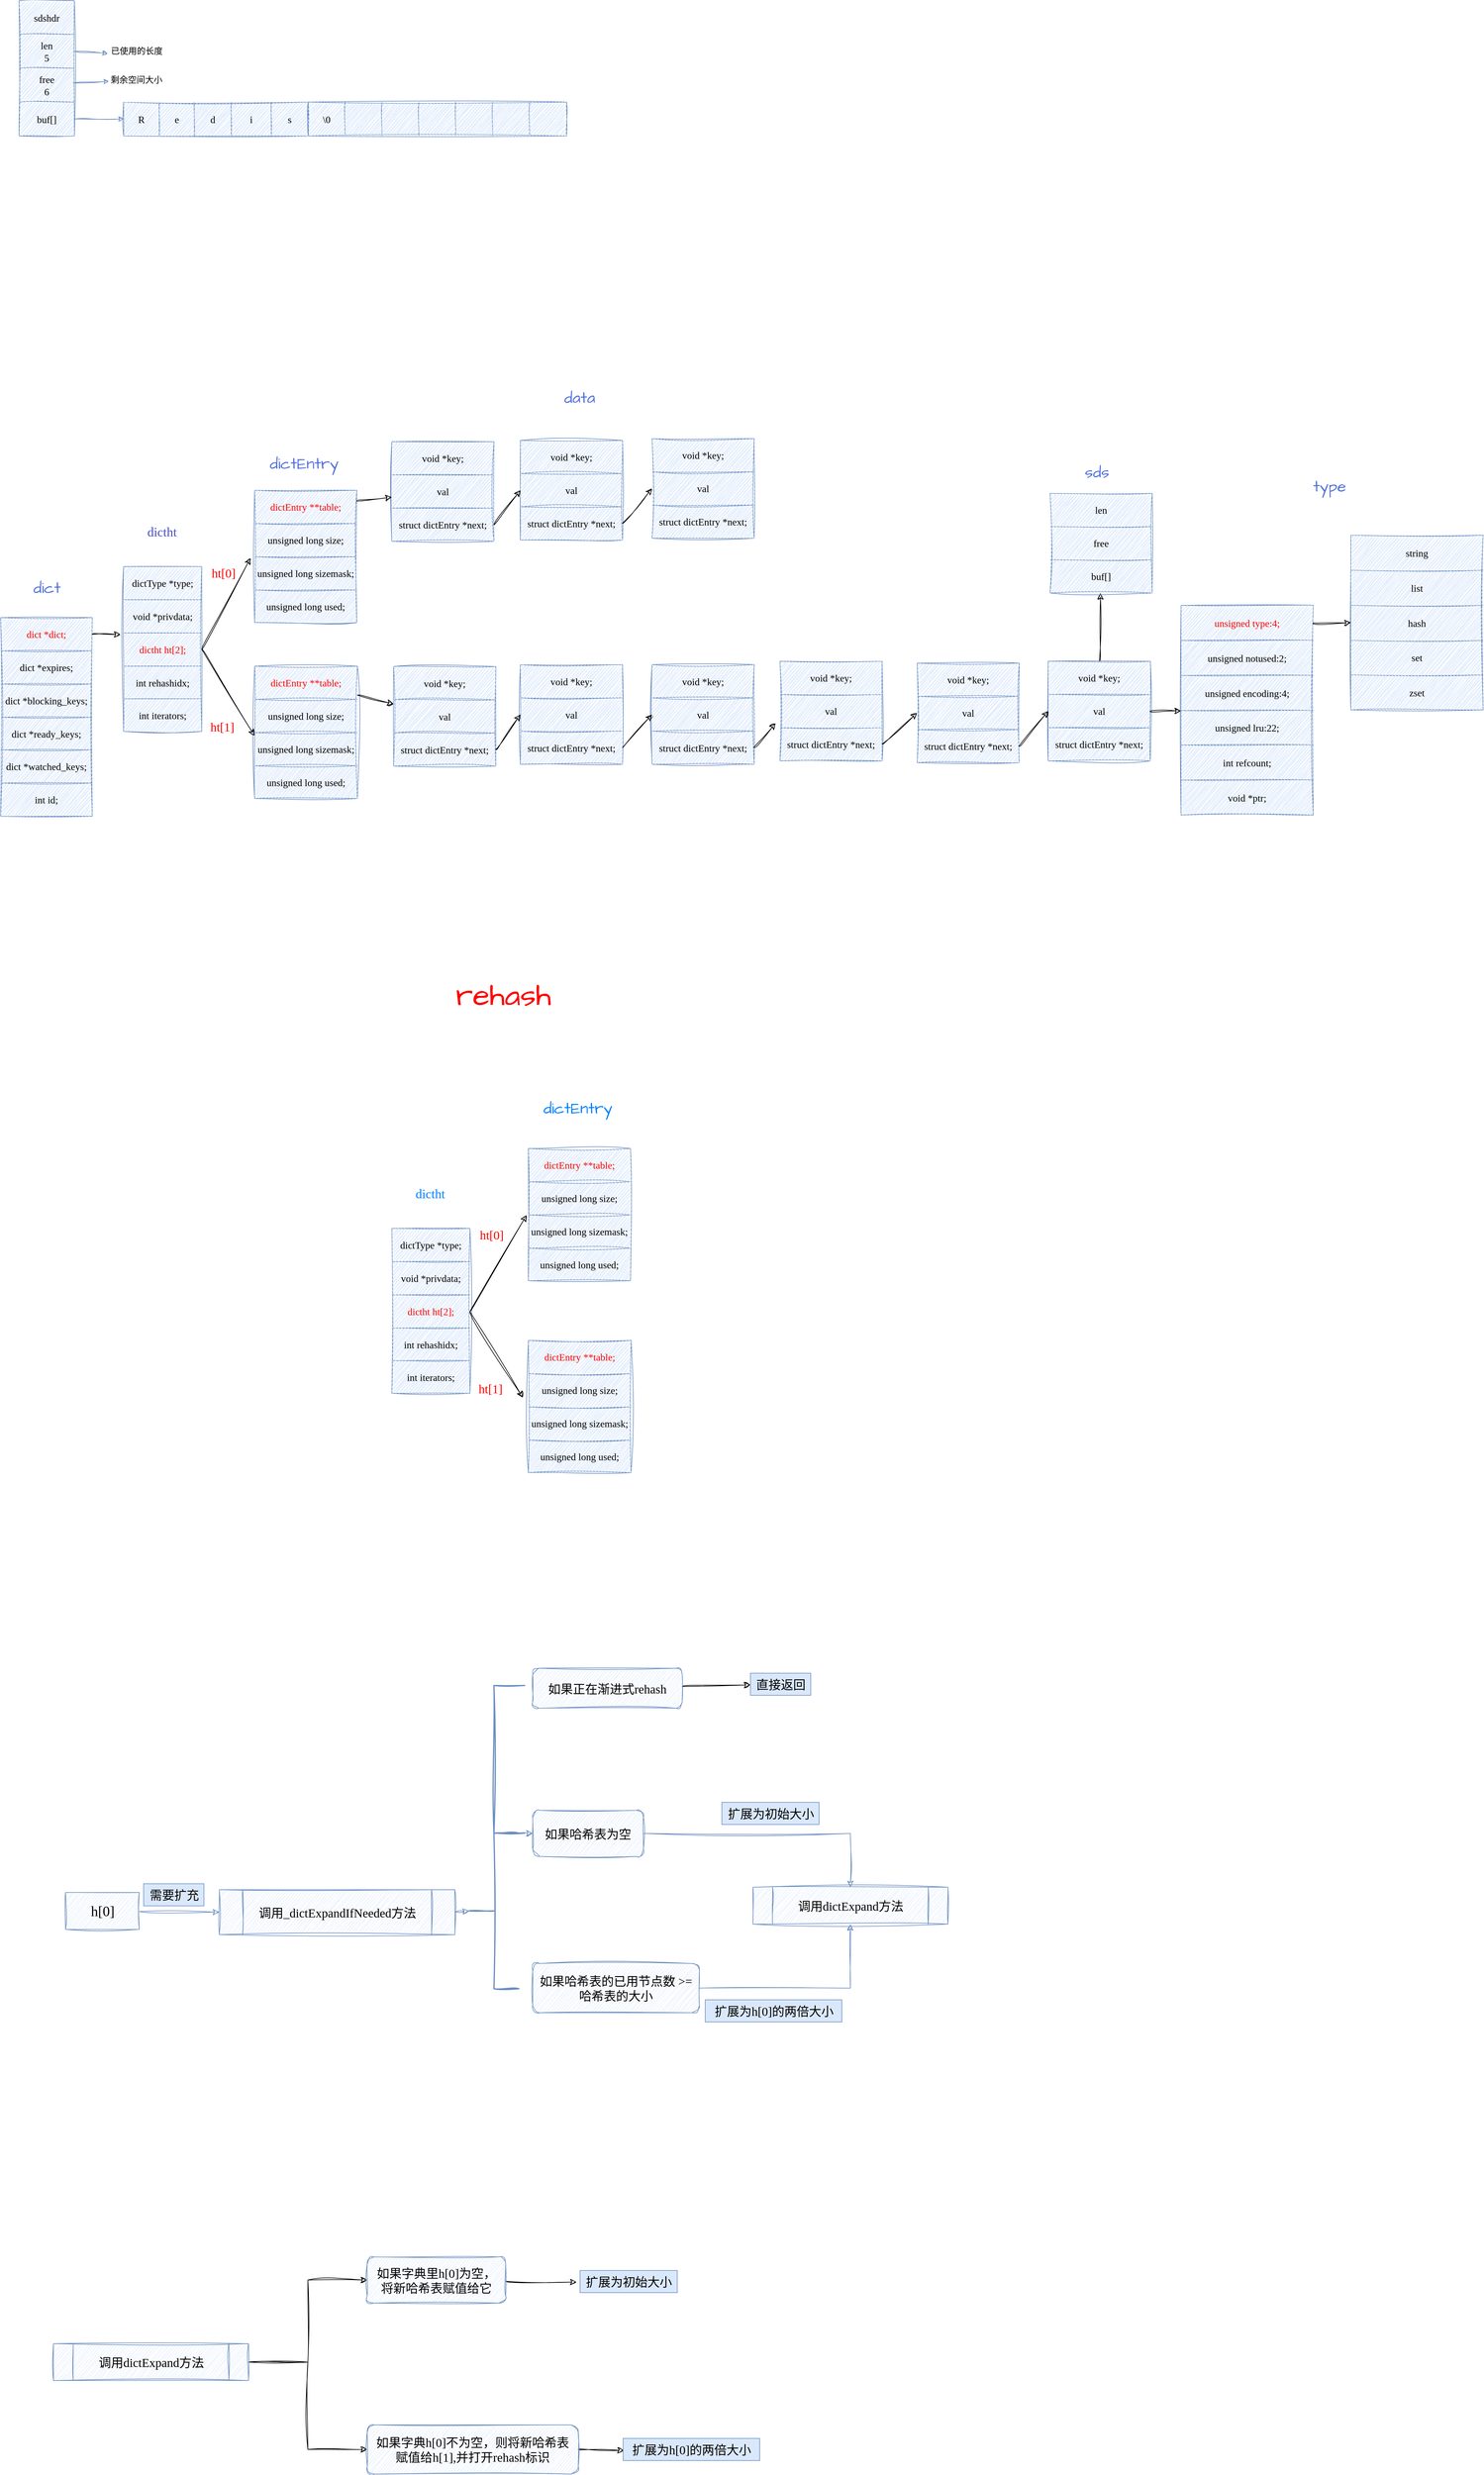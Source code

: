 <mxfile version="21.3.3" type="github">
  <diagram name="第 1 页" id="oPCSwoOenf8TTcg8J0vJ">
    <mxGraphModel dx="2108" dy="993" grid="0" gridSize="10" guides="1" tooltips="1" connect="1" arrows="1" fold="1" page="0" pageScale="1" pageWidth="1169" pageHeight="827" math="0" shadow="0">
      <root>
        <mxCell id="0" />
        <mxCell id="1" parent="0" />
        <mxCell id="5geVobr9w2sut3lOAOPp-121" value="" style="shape=table;startSize=0;container=1;collapsible=0;childLayout=tableLayout;sketch=1;hachureGap=4;jiggle=2;curveFitting=1;fontFamily=Verdana;fontSize=16;fillColor=#dae8fc;strokeColor=#6c8ebf;" parent="1" vertex="1">
          <mxGeometry x="-80" y="70" width="90" height="220" as="geometry" />
        </mxCell>
        <mxCell id="5geVobr9w2sut3lOAOPp-122" value="" style="shape=tableRow;horizontal=0;startSize=0;swimlaneHead=0;swimlaneBody=0;strokeColor=#6c8ebf;top=0;left=0;bottom=0;right=0;collapsible=0;dropTarget=0;fillColor=#dae8fc;points=[[0,0.5],[1,0.5]];portConstraint=eastwest;sketch=1;hachureGap=4;jiggle=2;curveFitting=1;fontFamily=Verdana;fontSize=16;" parent="5geVobr9w2sut3lOAOPp-121" vertex="1">
          <mxGeometry width="90" height="55" as="geometry" />
        </mxCell>
        <mxCell id="5geVobr9w2sut3lOAOPp-123" value="&lt;div&gt;sdshdr&lt;/div&gt;" style="shape=partialRectangle;html=1;whiteSpace=wrap;connectable=0;strokeColor=#6c8ebf;overflow=hidden;fillColor=#dae8fc;top=0;left=0;bottom=0;right=0;pointerEvents=1;sketch=1;hachureGap=4;jiggle=2;curveFitting=1;fontFamily=Verdana;fontSize=16;" parent="5geVobr9w2sut3lOAOPp-122" vertex="1">
          <mxGeometry width="90" height="55" as="geometry">
            <mxRectangle width="90" height="55" as="alternateBounds" />
          </mxGeometry>
        </mxCell>
        <mxCell id="5geVobr9w2sut3lOAOPp-124" value="" style="shape=tableRow;horizontal=0;startSize=0;swimlaneHead=0;swimlaneBody=0;strokeColor=#6c8ebf;top=0;left=0;bottom=0;right=0;collapsible=0;dropTarget=0;fillColor=#dae8fc;points=[[0,0.5],[1,0.5]];portConstraint=eastwest;sketch=1;hachureGap=4;jiggle=2;curveFitting=1;fontFamily=Verdana;fontSize=16;" parent="5geVobr9w2sut3lOAOPp-121" vertex="1">
          <mxGeometry y="55" width="90" height="55" as="geometry" />
        </mxCell>
        <mxCell id="5geVobr9w2sut3lOAOPp-125" value="&lt;div&gt;len&lt;/div&gt;&lt;div&gt;5&lt;br&gt;&lt;/div&gt;" style="shape=partialRectangle;html=1;whiteSpace=wrap;connectable=0;strokeColor=#6c8ebf;overflow=hidden;fillColor=#dae8fc;top=0;left=0;bottom=0;right=0;pointerEvents=1;sketch=1;hachureGap=4;jiggle=2;curveFitting=1;fontFamily=Verdana;fontSize=16;" parent="5geVobr9w2sut3lOAOPp-124" vertex="1">
          <mxGeometry width="90" height="55" as="geometry">
            <mxRectangle width="90" height="55" as="alternateBounds" />
          </mxGeometry>
        </mxCell>
        <mxCell id="5geVobr9w2sut3lOAOPp-126" value="" style="shape=tableRow;horizontal=0;startSize=0;swimlaneHead=0;swimlaneBody=0;strokeColor=#6c8ebf;top=0;left=0;bottom=0;right=0;collapsible=0;dropTarget=0;fillColor=#dae8fc;points=[[0,0.5],[1,0.5]];portConstraint=eastwest;sketch=1;hachureGap=4;jiggle=2;curveFitting=1;fontFamily=Verdana;fontSize=16;" parent="5geVobr9w2sut3lOAOPp-121" vertex="1">
          <mxGeometry y="110" width="90" height="55" as="geometry" />
        </mxCell>
        <mxCell id="5geVobr9w2sut3lOAOPp-127" value="&lt;div&gt;free&lt;/div&gt;6" style="shape=partialRectangle;html=1;whiteSpace=wrap;connectable=0;strokeColor=#6c8ebf;overflow=hidden;fillColor=#dae8fc;top=0;left=0;bottom=0;right=0;pointerEvents=1;sketch=1;hachureGap=4;jiggle=2;curveFitting=1;fontFamily=Verdana;fontSize=16;" parent="5geVobr9w2sut3lOAOPp-126" vertex="1">
          <mxGeometry width="90" height="55" as="geometry">
            <mxRectangle width="90" height="55" as="alternateBounds" />
          </mxGeometry>
        </mxCell>
        <mxCell id="5geVobr9w2sut3lOAOPp-128" value="" style="shape=tableRow;horizontal=0;startSize=0;swimlaneHead=0;swimlaneBody=0;strokeColor=#6c8ebf;top=0;left=0;bottom=0;right=0;collapsible=0;dropTarget=0;fillColor=#dae8fc;points=[[0,0.5],[1,0.5]];portConstraint=eastwest;sketch=1;hachureGap=4;jiggle=2;curveFitting=1;fontFamily=Verdana;fontSize=16;" parent="5geVobr9w2sut3lOAOPp-121" vertex="1">
          <mxGeometry y="165" width="90" height="55" as="geometry" />
        </mxCell>
        <mxCell id="5geVobr9w2sut3lOAOPp-129" value="buf[]" style="shape=partialRectangle;html=1;whiteSpace=wrap;connectable=0;strokeColor=#6c8ebf;overflow=hidden;fillColor=#dae8fc;top=0;left=0;bottom=0;right=0;pointerEvents=1;sketch=1;hachureGap=4;jiggle=2;curveFitting=1;fontFamily=Verdana;fontSize=16;" parent="5geVobr9w2sut3lOAOPp-128" vertex="1">
          <mxGeometry width="90" height="55" as="geometry">
            <mxRectangle width="90" height="55" as="alternateBounds" />
          </mxGeometry>
        </mxCell>
        <mxCell id="5geVobr9w2sut3lOAOPp-176" style="edgeStyle=none;shape=connector;rounded=0;sketch=1;hachureGap=4;jiggle=2;curveFitting=1;orthogonalLoop=1;jettySize=auto;html=1;exitX=1;exitY=0.5;exitDx=0;exitDy=0;labelBackgroundColor=default;strokeColor=#6c8ebf;fontFamily=Architects Daughter;fontSource=https%3A%2F%2Ffonts.googleapis.com%2Fcss%3Ffamily%3DArchitects%2BDaughter;fontSize=16;fontColor=default;endArrow=classic;startSize=0;fillColor=#dae8fc;" parent="5geVobr9w2sut3lOAOPp-121" source="5geVobr9w2sut3lOAOPp-124" target="5geVobr9w2sut3lOAOPp-124" edge="1">
          <mxGeometry relative="1" as="geometry" />
        </mxCell>
        <mxCell id="5geVobr9w2sut3lOAOPp-140" value="" style="shape=table;startSize=0;container=1;collapsible=0;childLayout=tableLayout;sketch=1;hachureGap=4;jiggle=2;curveFitting=1;fontFamily=Verdana;fontSize=16;fillColor=#dae8fc;strokeColor=#6c8ebf;" parent="1" vertex="1">
          <mxGeometry x="90" y="235" width="300" height="55" as="geometry" />
        </mxCell>
        <mxCell id="5geVobr9w2sut3lOAOPp-141" value="" style="shape=tableRow;horizontal=0;startSize=0;swimlaneHead=0;swimlaneBody=0;strokeColor=#6c8ebf;top=0;left=0;bottom=0;right=0;collapsible=0;dropTarget=0;fillColor=#dae8fc;points=[[0,0.5],[1,0.5]];portConstraint=eastwest;sketch=1;hachureGap=4;jiggle=2;curveFitting=1;fontFamily=Verdana;fontSize=16;" parent="5geVobr9w2sut3lOAOPp-140" vertex="1">
          <mxGeometry width="300" height="55" as="geometry" />
        </mxCell>
        <mxCell id="5geVobr9w2sut3lOAOPp-142" value="R" style="shape=partialRectangle;html=1;whiteSpace=wrap;connectable=0;strokeColor=#6c8ebf;overflow=hidden;fillColor=#dae8fc;top=0;left=0;bottom=0;right=0;pointerEvents=1;sketch=1;hachureGap=4;jiggle=2;curveFitting=1;fontFamily=Verdana;fontSize=16;" parent="5geVobr9w2sut3lOAOPp-141" vertex="1">
          <mxGeometry width="58" height="55" as="geometry">
            <mxRectangle width="58" height="55" as="alternateBounds" />
          </mxGeometry>
        </mxCell>
        <mxCell id="5geVobr9w2sut3lOAOPp-143" value="e" style="shape=partialRectangle;html=1;whiteSpace=wrap;connectable=0;strokeColor=#6c8ebf;overflow=hidden;fillColor=#dae8fc;top=0;left=0;bottom=0;right=0;pointerEvents=1;sketch=1;hachureGap=4;jiggle=2;curveFitting=1;fontFamily=Verdana;fontSize=16;" parent="5geVobr9w2sut3lOAOPp-141" vertex="1">
          <mxGeometry x="58" width="57" height="55" as="geometry">
            <mxRectangle width="57" height="55" as="alternateBounds" />
          </mxGeometry>
        </mxCell>
        <mxCell id="5geVobr9w2sut3lOAOPp-144" value="d" style="shape=partialRectangle;html=1;whiteSpace=wrap;connectable=0;strokeColor=#6c8ebf;overflow=hidden;fillColor=#dae8fc;top=0;left=0;bottom=0;right=0;pointerEvents=1;sketch=1;hachureGap=4;jiggle=2;curveFitting=1;fontFamily=Verdana;fontSize=16;" parent="5geVobr9w2sut3lOAOPp-141" vertex="1">
          <mxGeometry x="115" width="60" height="55" as="geometry">
            <mxRectangle width="60" height="55" as="alternateBounds" />
          </mxGeometry>
        </mxCell>
        <mxCell id="5geVobr9w2sut3lOAOPp-145" value="i" style="shape=partialRectangle;html=1;whiteSpace=wrap;connectable=0;strokeColor=#6c8ebf;overflow=hidden;fillColor=#dae8fc;top=0;left=0;bottom=0;right=0;pointerEvents=1;sketch=1;hachureGap=4;jiggle=2;curveFitting=1;fontFamily=Verdana;fontSize=16;" parent="5geVobr9w2sut3lOAOPp-141" vertex="1">
          <mxGeometry x="175" width="65" height="55" as="geometry">
            <mxRectangle width="65" height="55" as="alternateBounds" />
          </mxGeometry>
        </mxCell>
        <mxCell id="5geVobr9w2sut3lOAOPp-146" value="s" style="shape=partialRectangle;html=1;whiteSpace=wrap;connectable=0;strokeColor=#6c8ebf;overflow=hidden;fillColor=#dae8fc;top=0;left=0;bottom=0;right=0;pointerEvents=1;sketch=1;hachureGap=4;jiggle=2;curveFitting=1;fontFamily=Verdana;fontSize=16;" parent="5geVobr9w2sut3lOAOPp-141" vertex="1">
          <mxGeometry x="240" width="60" height="55" as="geometry">
            <mxRectangle width="60" height="55" as="alternateBounds" />
          </mxGeometry>
        </mxCell>
        <mxCell id="5geVobr9w2sut3lOAOPp-148" style="edgeStyle=none;shape=connector;rounded=0;sketch=1;hachureGap=4;jiggle=2;curveFitting=1;orthogonalLoop=1;jettySize=auto;html=1;exitX=1;exitY=0.5;exitDx=0;exitDy=0;entryX=0;entryY=0.5;entryDx=0;entryDy=0;labelBackgroundColor=default;strokeColor=#6c8ebf;fontFamily=Verdana;fontSize=16;fontColor=default;endArrow=classic;startSize=0;fillColor=#dae8fc;" parent="1" source="5geVobr9w2sut3lOAOPp-128" target="5geVobr9w2sut3lOAOPp-140" edge="1">
          <mxGeometry relative="1" as="geometry" />
        </mxCell>
        <mxCell id="5geVobr9w2sut3lOAOPp-154" value="" style="shape=table;startSize=0;container=1;collapsible=0;childLayout=tableLayout;sketch=1;hachureGap=4;jiggle=2;curveFitting=1;fontFamily=Architects Daughter;fontSource=https%3A%2F%2Ffonts.googleapis.com%2Fcss%3Ffamily%3DArchitects%2BDaughter;fontSize=16;fillColor=#dae8fc;strokeColor=#6c8ebf;" parent="1" vertex="1">
          <mxGeometry x="390" y="235" width="420" height="55" as="geometry" />
        </mxCell>
        <mxCell id="5geVobr9w2sut3lOAOPp-155" value="" style="shape=tableRow;horizontal=0;startSize=0;swimlaneHead=0;swimlaneBody=0;strokeColor=#6c8ebf;top=0;left=0;bottom=0;right=0;collapsible=0;dropTarget=0;fillColor=#dae8fc;points=[[0,0.5],[1,0.5]];portConstraint=eastwest;sketch=1;hachureGap=4;jiggle=2;curveFitting=1;fontFamily=Architects Daughter;fontSource=https%3A%2F%2Ffonts.googleapis.com%2Fcss%3Ffamily%3DArchitects%2BDaughter;fontSize=16;" parent="5geVobr9w2sut3lOAOPp-154" vertex="1">
          <mxGeometry width="420" height="55" as="geometry" />
        </mxCell>
        <mxCell id="5geVobr9w2sut3lOAOPp-156" value="\0" style="shape=partialRectangle;html=1;whiteSpace=wrap;connectable=0;strokeColor=#6c8ebf;overflow=hidden;fillColor=#dae8fc;top=0;left=0;bottom=0;right=0;pointerEvents=1;sketch=1;hachureGap=4;jiggle=2;curveFitting=1;fontFamily=Verdana;fontSize=16;" parent="5geVobr9w2sut3lOAOPp-155" vertex="1">
          <mxGeometry width="60" height="55" as="geometry">
            <mxRectangle width="60" height="55" as="alternateBounds" />
          </mxGeometry>
        </mxCell>
        <mxCell id="5geVobr9w2sut3lOAOPp-157" value="" style="shape=partialRectangle;html=1;whiteSpace=wrap;connectable=0;strokeColor=#6c8ebf;overflow=hidden;fillColor=#dae8fc;top=0;left=0;bottom=0;right=0;pointerEvents=1;sketch=1;hachureGap=4;jiggle=2;curveFitting=1;fontFamily=Verdana;fontSize=16;" parent="5geVobr9w2sut3lOAOPp-155" vertex="1">
          <mxGeometry x="60" width="60" height="55" as="geometry">
            <mxRectangle width="60" height="55" as="alternateBounds" />
          </mxGeometry>
        </mxCell>
        <mxCell id="5geVobr9w2sut3lOAOPp-158" value="" style="shape=partialRectangle;html=1;whiteSpace=wrap;connectable=0;strokeColor=#6c8ebf;overflow=hidden;fillColor=#dae8fc;top=0;left=0;bottom=0;right=0;pointerEvents=1;sketch=1;hachureGap=4;jiggle=2;curveFitting=1;fontFamily=Verdana;fontSize=16;" parent="5geVobr9w2sut3lOAOPp-155" vertex="1">
          <mxGeometry x="120" width="60" height="55" as="geometry">
            <mxRectangle width="60" height="55" as="alternateBounds" />
          </mxGeometry>
        </mxCell>
        <mxCell id="5geVobr9w2sut3lOAOPp-159" value="" style="shape=partialRectangle;html=1;whiteSpace=wrap;connectable=0;strokeColor=#6c8ebf;overflow=hidden;fillColor=#dae8fc;top=0;left=0;bottom=0;right=0;pointerEvents=1;sketch=1;hachureGap=4;jiggle=2;curveFitting=1;fontFamily=Verdana;fontSize=16;" parent="5geVobr9w2sut3lOAOPp-155" vertex="1">
          <mxGeometry x="180" width="60" height="55" as="geometry">
            <mxRectangle width="60" height="55" as="alternateBounds" />
          </mxGeometry>
        </mxCell>
        <mxCell id="5geVobr9w2sut3lOAOPp-160" value="" style="shape=partialRectangle;html=1;whiteSpace=wrap;connectable=0;strokeColor=#6c8ebf;overflow=hidden;fillColor=#dae8fc;top=0;left=0;bottom=0;right=0;pointerEvents=1;sketch=1;hachureGap=4;jiggle=2;curveFitting=1;fontFamily=Verdana;fontSize=16;" parent="5geVobr9w2sut3lOAOPp-155" vertex="1">
          <mxGeometry x="240" width="60" height="55" as="geometry">
            <mxRectangle width="60" height="55" as="alternateBounds" />
          </mxGeometry>
        </mxCell>
        <mxCell id="5geVobr9w2sut3lOAOPp-161" value="" style="shape=partialRectangle;html=1;whiteSpace=wrap;connectable=0;strokeColor=#6c8ebf;overflow=hidden;fillColor=#dae8fc;top=0;left=0;bottom=0;right=0;pointerEvents=1;sketch=1;hachureGap=4;jiggle=2;curveFitting=1;fontFamily=Architects Daughter;fontSource=https%3A%2F%2Ffonts.googleapis.com%2Fcss%3Ffamily%3DArchitects%2BDaughter;fontSize=16;" parent="5geVobr9w2sut3lOAOPp-155" vertex="1">
          <mxGeometry x="300" width="60" height="55" as="geometry">
            <mxRectangle width="60" height="55" as="alternateBounds" />
          </mxGeometry>
        </mxCell>
        <mxCell id="5geVobr9w2sut3lOAOPp-162" value="" style="shape=partialRectangle;html=1;whiteSpace=wrap;connectable=0;strokeColor=#6c8ebf;overflow=hidden;fillColor=#dae8fc;top=0;left=0;bottom=0;right=0;pointerEvents=1;sketch=1;hachureGap=4;jiggle=2;curveFitting=1;fontFamily=Architects Daughter;fontSource=https%3A%2F%2Ffonts.googleapis.com%2Fcss%3Ffamily%3DArchitects%2BDaughter;fontSize=16;" parent="5geVobr9w2sut3lOAOPp-155" vertex="1">
          <mxGeometry x="360" width="60" height="55" as="geometry">
            <mxRectangle width="60" height="55" as="alternateBounds" />
          </mxGeometry>
        </mxCell>
        <mxCell id="5geVobr9w2sut3lOAOPp-173" value="已使用的长度" style="text;html=1;align=center;verticalAlign=middle;whiteSpace=wrap;rounded=0;fontSize=14;fontFamily=Verdana;" parent="1" vertex="1">
          <mxGeometry x="17.5" y="132" width="187" height="41" as="geometry" />
        </mxCell>
        <mxCell id="5geVobr9w2sut3lOAOPp-175" value="剩余空间大小" style="text;html=1;align=center;verticalAlign=middle;whiteSpace=wrap;rounded=0;fontSize=14;fontFamily=Verdana;" parent="1" vertex="1">
          <mxGeometry x="34" y="184" width="154" height="32" as="geometry" />
        </mxCell>
        <mxCell id="5geVobr9w2sut3lOAOPp-179" value="" style="edgeStyle=none;orthogonalLoop=1;jettySize=auto;html=1;rounded=0;labelBackgroundColor=default;sketch=1;hachureGap=4;jiggle=2;curveFitting=1;strokeColor=#6c8ebf;fontFamily=Architects Daughter;fontSource=https%3A%2F%2Ffonts.googleapis.com%2Fcss%3Ffamily%3DArchitects%2BDaughter;fontSize=16;fontColor=default;endArrow=classic;startSize=0;shape=connector;exitX=1;exitY=0.5;exitDx=0;exitDy=0;verticalAlign=top;align=center;fillColor=#dae8fc;" parent="1" source="5geVobr9w2sut3lOAOPp-124" edge="1">
          <mxGeometry width="120" relative="1" as="geometry">
            <mxPoint x="25" y="152" as="sourcePoint" />
            <mxPoint x="64" y="156" as="targetPoint" />
            <Array as="points" />
          </mxGeometry>
        </mxCell>
        <mxCell id="5geVobr9w2sut3lOAOPp-180" value="" style="edgeStyle=none;orthogonalLoop=1;jettySize=auto;html=1;rounded=0;labelBackgroundColor=default;sketch=1;hachureGap=4;jiggle=2;curveFitting=1;strokeColor=#6c8ebf;fontFamily=Architects Daughter;fontSource=https%3A%2F%2Ffonts.googleapis.com%2Fcss%3Ffamily%3DArchitects%2BDaughter;fontSize=16;fontColor=default;endArrow=classic;startSize=0;shape=connector;fillColor=#dae8fc;" parent="1" edge="1">
          <mxGeometry width="120" relative="1" as="geometry">
            <mxPoint x="8" y="204" as="sourcePoint" />
            <mxPoint x="66" y="201" as="targetPoint" />
            <Array as="points" />
          </mxGeometry>
        </mxCell>
        <mxCell id="4Uz1F2ACbzt5R1qKIiyA-1" value="" style="shape=table;startSize=0;container=1;collapsible=0;childLayout=tableLayout;sketch=1;hachureGap=4;jiggle=2;curveFitting=1;fontFamily=Verdana;fontSize=16;fillColor=#dae8fc;strokeColor=#6c8ebf;fontColor=default;labelBackgroundColor=none;" parent="1" vertex="1">
          <mxGeometry x="-110" y="1073" width="149" height="323" as="geometry" />
        </mxCell>
        <mxCell id="4Uz1F2ACbzt5R1qKIiyA-2" value="" style="shape=tableRow;horizontal=0;startSize=0;swimlaneHead=0;swimlaneBody=0;strokeColor=#6c8ebf;top=0;left=0;bottom=0;right=0;collapsible=0;dropTarget=0;fillColor=#dae8fc;points=[[0,0.5],[1,0.5]];portConstraint=eastwest;sketch=1;hachureGap=4;jiggle=2;curveFitting=1;fontFamily=Verdana;fontSize=16;fontColor=default;labelBackgroundColor=none;" parent="4Uz1F2ACbzt5R1qKIiyA-1" vertex="1">
          <mxGeometry width="149" height="54" as="geometry" />
        </mxCell>
        <mxCell id="4Uz1F2ACbzt5R1qKIiyA-3" value="&lt;div style=&quot;font-size: 16px;&quot;&gt;&lt;font style=&quot;font-size: 16px;&quot; color=&quot;#ff0000&quot;&gt;dict *&lt;span style=&quot;font-size: 16px;&quot;&gt;dict&lt;/span&gt;&lt;span style=&quot;font-size: 16px;&quot;&gt;; &lt;/span&gt;&lt;/font&gt;&lt;/div&gt;" style="shape=partialRectangle;html=1;whiteSpace=wrap;connectable=0;strokeColor=#6c8ebf;overflow=hidden;fillColor=#dae8fc;top=0;left=0;bottom=0;right=0;pointerEvents=1;sketch=1;hachureGap=4;jiggle=2;curveFitting=1;fontFamily=Verdana;fontSize=16;fontColor=default;labelBackgroundColor=none;" parent="4Uz1F2ACbzt5R1qKIiyA-2" vertex="1">
          <mxGeometry width="149" height="54" as="geometry">
            <mxRectangle width="149" height="54" as="alternateBounds" />
          </mxGeometry>
        </mxCell>
        <mxCell id="4Uz1F2ACbzt5R1qKIiyA-4" value="" style="shape=tableRow;horizontal=0;startSize=0;swimlaneHead=0;swimlaneBody=0;strokeColor=#6c8ebf;top=0;left=0;bottom=0;right=0;collapsible=0;dropTarget=0;fillColor=#dae8fc;points=[[0,0.5],[1,0.5]];portConstraint=eastwest;sketch=1;hachureGap=4;jiggle=2;curveFitting=1;fontFamily=Verdana;fontSize=16;fontColor=default;labelBackgroundColor=none;" parent="4Uz1F2ACbzt5R1qKIiyA-1" vertex="1">
          <mxGeometry y="54" width="149" height="54" as="geometry" />
        </mxCell>
        <mxCell id="4Uz1F2ACbzt5R1qKIiyA-5" value="&lt;div style=&quot;font-size: 16px;&quot;&gt;dict *&lt;span style=&quot;font-size: 16px;&quot;&gt;expires&lt;/span&gt;&lt;span style=&quot;font-size: 16px;&quot;&gt;;&lt;/span&gt;&lt;/div&gt;" style="shape=partialRectangle;html=1;whiteSpace=wrap;connectable=0;strokeColor=#6c8ebf;overflow=hidden;fillColor=#dae8fc;top=0;left=0;bottom=0;right=0;pointerEvents=1;sketch=1;hachureGap=4;jiggle=2;curveFitting=1;fontFamily=Verdana;fontSize=16;fontColor=default;labelBackgroundColor=none;" parent="4Uz1F2ACbzt5R1qKIiyA-4" vertex="1">
          <mxGeometry width="149" height="54" as="geometry">
            <mxRectangle width="149" height="54" as="alternateBounds" />
          </mxGeometry>
        </mxCell>
        <mxCell id="4Uz1F2ACbzt5R1qKIiyA-6" value="" style="shape=tableRow;horizontal=0;startSize=0;swimlaneHead=0;swimlaneBody=0;strokeColor=#6c8ebf;top=0;left=0;bottom=0;right=0;collapsible=0;dropTarget=0;fillColor=#dae8fc;points=[[0,0.5],[1,0.5]];portConstraint=eastwest;sketch=1;hachureGap=4;jiggle=2;curveFitting=1;fontFamily=Verdana;fontSize=16;fontColor=default;labelBackgroundColor=none;" parent="4Uz1F2ACbzt5R1qKIiyA-1" vertex="1">
          <mxGeometry y="108" width="149" height="54" as="geometry" />
        </mxCell>
        <mxCell id="4Uz1F2ACbzt5R1qKIiyA-7" value="&lt;div style=&quot;font-size: 16px;&quot;&gt;dict *&lt;span style=&quot;font-size: 16px;&quot;&gt;blocking_keys&lt;/span&gt;&lt;span style=&quot;font-size: 16px;&quot;&gt;;&lt;/span&gt;&lt;/div&gt;" style="shape=partialRectangle;html=1;whiteSpace=wrap;connectable=0;strokeColor=#6c8ebf;overflow=hidden;fillColor=#dae8fc;top=0;left=0;bottom=0;right=0;pointerEvents=1;sketch=1;hachureGap=4;jiggle=2;curveFitting=1;fontFamily=Verdana;fontSize=16;fontColor=default;labelBackgroundColor=none;" parent="4Uz1F2ACbzt5R1qKIiyA-6" vertex="1">
          <mxGeometry width="149" height="54" as="geometry">
            <mxRectangle width="149" height="54" as="alternateBounds" />
          </mxGeometry>
        </mxCell>
        <mxCell id="4Uz1F2ACbzt5R1qKIiyA-8" value="" style="shape=tableRow;horizontal=0;startSize=0;swimlaneHead=0;swimlaneBody=0;strokeColor=#6c8ebf;top=0;left=0;bottom=0;right=0;collapsible=0;dropTarget=0;fillColor=#dae8fc;points=[[0,0.5],[1,0.5]];portConstraint=eastwest;sketch=1;hachureGap=4;jiggle=2;curveFitting=1;fontFamily=Verdana;fontSize=16;fontColor=default;labelBackgroundColor=none;" parent="4Uz1F2ACbzt5R1qKIiyA-1" vertex="1">
          <mxGeometry y="162" width="149" height="53" as="geometry" />
        </mxCell>
        <mxCell id="4Uz1F2ACbzt5R1qKIiyA-9" value="&lt;div style=&quot;font-size: 16px;&quot;&gt;dict *&lt;span style=&quot;font-size: 16px;&quot;&gt;ready_keys&lt;/span&gt;&lt;span style=&quot;font-size: 16px;&quot;&gt;;&lt;/span&gt;&lt;/div&gt;" style="shape=partialRectangle;html=1;whiteSpace=wrap;connectable=0;strokeColor=#6c8ebf;overflow=hidden;fillColor=#dae8fc;top=0;left=0;bottom=0;right=0;pointerEvents=1;sketch=1;hachureGap=4;jiggle=2;curveFitting=1;fontFamily=Verdana;fontSize=16;fontColor=default;labelBackgroundColor=none;" parent="4Uz1F2ACbzt5R1qKIiyA-8" vertex="1">
          <mxGeometry width="149" height="53" as="geometry">
            <mxRectangle width="149" height="53" as="alternateBounds" />
          </mxGeometry>
        </mxCell>
        <mxCell id="4Uz1F2ACbzt5R1qKIiyA-10" value="" style="shape=tableRow;horizontal=0;startSize=0;swimlaneHead=0;swimlaneBody=0;strokeColor=#6c8ebf;top=0;left=0;bottom=0;right=0;collapsible=0;dropTarget=0;fillColor=#dae8fc;points=[[0,0.5],[1,0.5]];portConstraint=eastwest;sketch=1;hachureGap=4;jiggle=2;curveFitting=1;fontFamily=Verdana;fontSize=16;fontColor=default;labelBackgroundColor=none;" parent="4Uz1F2ACbzt5R1qKIiyA-1" vertex="1">
          <mxGeometry y="215" width="149" height="54" as="geometry" />
        </mxCell>
        <mxCell id="4Uz1F2ACbzt5R1qKIiyA-11" value="&lt;div style=&quot;font-size: 16px;&quot;&gt;dict *&lt;span style=&quot;font-size: 16px;&quot;&gt;watched_keys&lt;/span&gt;&lt;span style=&quot;font-size: 16px;&quot;&gt;;&lt;/span&gt;&lt;/div&gt;" style="shape=partialRectangle;html=1;whiteSpace=wrap;connectable=0;strokeColor=#6c8ebf;overflow=hidden;fillColor=#dae8fc;top=0;left=0;bottom=0;right=0;pointerEvents=1;sketch=1;hachureGap=4;jiggle=2;curveFitting=1;fontFamily=Verdana;fontSize=16;fontColor=default;labelBackgroundColor=none;" parent="4Uz1F2ACbzt5R1qKIiyA-10" vertex="1">
          <mxGeometry width="149" height="54" as="geometry">
            <mxRectangle width="149" height="54" as="alternateBounds" />
          </mxGeometry>
        </mxCell>
        <mxCell id="4Uz1F2ACbzt5R1qKIiyA-12" value="" style="shape=tableRow;horizontal=0;startSize=0;swimlaneHead=0;swimlaneBody=0;strokeColor=#6c8ebf;top=0;left=0;bottom=0;right=0;collapsible=0;dropTarget=0;fillColor=#dae8fc;points=[[0,0.5],[1,0.5]];portConstraint=eastwest;sketch=1;hachureGap=4;jiggle=2;curveFitting=1;fontFamily=Verdana;fontSize=16;fontColor=default;labelBackgroundColor=none;" parent="4Uz1F2ACbzt5R1qKIiyA-1" vertex="1">
          <mxGeometry y="269" width="149" height="54" as="geometry" />
        </mxCell>
        <mxCell id="4Uz1F2ACbzt5R1qKIiyA-13" value="&lt;div style=&quot;font-size: 16px;&quot;&gt;int &lt;span style=&quot;font-size: 16px;&quot;&gt;id&lt;/span&gt;&lt;span style=&quot;font-size: 16px;&quot;&gt;;&lt;/span&gt;&lt;/div&gt;" style="shape=partialRectangle;html=1;whiteSpace=wrap;connectable=0;strokeColor=#6c8ebf;overflow=hidden;fillColor=#dae8fc;top=0;left=0;bottom=0;right=0;pointerEvents=1;sketch=1;hachureGap=4;jiggle=2;curveFitting=1;fontFamily=Verdana;fontSize=16;fontColor=default;labelBackgroundColor=none;" parent="4Uz1F2ACbzt5R1qKIiyA-12" vertex="1">
          <mxGeometry width="149" height="54" as="geometry">
            <mxRectangle width="149" height="54" as="alternateBounds" />
          </mxGeometry>
        </mxCell>
        <mxCell id="4Uz1F2ACbzt5R1qKIiyA-16" value="" style="shape=table;startSize=0;container=1;collapsible=0;childLayout=tableLayout;sketch=1;hachureGap=4;jiggle=2;curveFitting=1;fontFamily=Verdana;fontSize=16;fillColor=#dae8fc;strokeColor=#6c8ebf;fontColor=default;labelBackgroundColor=none;" parent="1" vertex="1">
          <mxGeometry x="90" y="990" width="127" height="268" as="geometry" />
        </mxCell>
        <mxCell id="4Uz1F2ACbzt5R1qKIiyA-17" value="" style="shape=tableRow;horizontal=0;startSize=0;swimlaneHead=0;swimlaneBody=0;strokeColor=#6c8ebf;top=0;left=0;bottom=0;right=0;collapsible=0;dropTarget=0;fillColor=#dae8fc;points=[[0,0.5],[1,0.5]];portConstraint=eastwest;sketch=1;hachureGap=4;jiggle=2;curveFitting=1;fontFamily=Verdana;fontSize=16;fontColor=default;labelBackgroundColor=none;" parent="4Uz1F2ACbzt5R1qKIiyA-16" vertex="1">
          <mxGeometry width="127" height="54" as="geometry" />
        </mxCell>
        <mxCell id="4Uz1F2ACbzt5R1qKIiyA-18" value="&lt;div style=&quot;font-size: 16px;&quot;&gt;dictType *&lt;span style=&quot;font-size: 16px;&quot;&gt;type&lt;/span&gt;&lt;span style=&quot;font-size: 16px;&quot;&gt;;&lt;/span&gt;&lt;/div&gt;" style="shape=partialRectangle;html=1;whiteSpace=wrap;connectable=0;strokeColor=#6c8ebf;overflow=hidden;fillColor=#dae8fc;top=0;left=0;bottom=0;right=0;pointerEvents=1;sketch=1;hachureGap=4;jiggle=2;curveFitting=1;fontFamily=Verdana;fontSize=16;fontColor=default;labelBackgroundColor=none;" parent="4Uz1F2ACbzt5R1qKIiyA-17" vertex="1">
          <mxGeometry width="127" height="54" as="geometry">
            <mxRectangle width="127" height="54" as="alternateBounds" />
          </mxGeometry>
        </mxCell>
        <mxCell id="4Uz1F2ACbzt5R1qKIiyA-19" value="" style="shape=tableRow;horizontal=0;startSize=0;swimlaneHead=0;swimlaneBody=0;strokeColor=#6c8ebf;top=0;left=0;bottom=0;right=0;collapsible=0;dropTarget=0;fillColor=#dae8fc;points=[[0,0.5],[1,0.5]];portConstraint=eastwest;sketch=1;hachureGap=4;jiggle=2;curveFitting=1;fontFamily=Verdana;fontSize=16;fontColor=default;labelBackgroundColor=none;" parent="4Uz1F2ACbzt5R1qKIiyA-16" vertex="1">
          <mxGeometry y="54" width="127" height="54" as="geometry" />
        </mxCell>
        <mxCell id="4Uz1F2ACbzt5R1qKIiyA-20" value="&lt;div style=&quot;font-size: 16px;&quot;&gt;void *&lt;span style=&quot;font-size: 16px;&quot;&gt;privdata&lt;/span&gt;&lt;span style=&quot;font-size: 16px;&quot;&gt;;&lt;/span&gt;&lt;/div&gt;" style="shape=partialRectangle;html=1;whiteSpace=wrap;connectable=0;strokeColor=#6c8ebf;overflow=hidden;fillColor=#dae8fc;top=0;left=0;bottom=0;right=0;pointerEvents=1;sketch=1;hachureGap=4;jiggle=2;curveFitting=1;fontFamily=Verdana;fontSize=16;fontColor=default;labelBackgroundColor=none;" parent="4Uz1F2ACbzt5R1qKIiyA-19" vertex="1">
          <mxGeometry width="127" height="54" as="geometry">
            <mxRectangle width="127" height="54" as="alternateBounds" />
          </mxGeometry>
        </mxCell>
        <mxCell id="4Uz1F2ACbzt5R1qKIiyA-21" value="" style="shape=tableRow;horizontal=0;startSize=0;swimlaneHead=0;swimlaneBody=0;strokeColor=#6c8ebf;top=0;left=0;bottom=0;right=0;collapsible=0;dropTarget=0;fillColor=#dae8fc;points=[[0,0.5],[1,0.5]];portConstraint=eastwest;sketch=1;hachureGap=4;jiggle=2;curveFitting=1;fontFamily=Verdana;fontSize=16;fontColor=default;labelBackgroundColor=none;" parent="4Uz1F2ACbzt5R1qKIiyA-16" vertex="1">
          <mxGeometry y="108" width="127" height="54" as="geometry" />
        </mxCell>
        <mxCell id="4Uz1F2ACbzt5R1qKIiyA-22" value="&lt;div style=&quot;font-size: 16px;&quot;&gt;&lt;font style=&quot;font-size: 16px;&quot; color=&quot;#ff0000&quot;&gt;dictht &lt;span style=&quot;font-size: 16px;&quot;&gt;ht&lt;/span&gt;[&lt;span style=&quot;font-size: 16px;&quot;&gt;2&lt;/span&gt;]&lt;span style=&quot;font-size: 16px;&quot;&gt;;&lt;/span&gt;&lt;/font&gt;&lt;/div&gt;" style="shape=partialRectangle;html=1;whiteSpace=wrap;connectable=0;strokeColor=#6c8ebf;overflow=hidden;fillColor=#dae8fc;top=0;left=0;bottom=0;right=0;pointerEvents=1;sketch=1;hachureGap=4;jiggle=2;curveFitting=1;fontFamily=Verdana;fontSize=16;fontColor=default;labelBackgroundColor=none;" parent="4Uz1F2ACbzt5R1qKIiyA-21" vertex="1">
          <mxGeometry width="127" height="54" as="geometry">
            <mxRectangle width="127" height="54" as="alternateBounds" />
          </mxGeometry>
        </mxCell>
        <mxCell id="4Uz1F2ACbzt5R1qKIiyA-23" value="" style="shape=tableRow;horizontal=0;startSize=0;swimlaneHead=0;swimlaneBody=0;strokeColor=#6c8ebf;top=0;left=0;bottom=0;right=0;collapsible=0;dropTarget=0;fillColor=#dae8fc;points=[[0,0.5],[1,0.5]];portConstraint=eastwest;sketch=1;hachureGap=4;jiggle=2;curveFitting=1;fontFamily=Verdana;fontSize=16;fontColor=default;labelBackgroundColor=none;" parent="4Uz1F2ACbzt5R1qKIiyA-16" vertex="1">
          <mxGeometry y="162" width="127" height="53" as="geometry" />
        </mxCell>
        <mxCell id="4Uz1F2ACbzt5R1qKIiyA-24" value="&lt;div style=&quot;font-size: 16px;&quot;&gt;int &lt;span style=&quot;font-size: 16px;&quot;&gt;rehashidx&lt;/span&gt;&lt;span style=&quot;font-size: 16px;&quot;&gt;;&lt;/span&gt;&lt;/div&gt;" style="shape=partialRectangle;html=1;whiteSpace=wrap;connectable=0;strokeColor=#6c8ebf;overflow=hidden;fillColor=#dae8fc;top=0;left=0;bottom=0;right=0;pointerEvents=1;sketch=1;hachureGap=4;jiggle=2;curveFitting=1;fontFamily=Verdana;fontSize=16;fontColor=default;labelBackgroundColor=none;" parent="4Uz1F2ACbzt5R1qKIiyA-23" vertex="1">
          <mxGeometry width="127" height="53" as="geometry">
            <mxRectangle width="127" height="53" as="alternateBounds" />
          </mxGeometry>
        </mxCell>
        <mxCell id="4Uz1F2ACbzt5R1qKIiyA-30" style="shape=tableRow;horizontal=0;startSize=0;swimlaneHead=0;swimlaneBody=0;strokeColor=#6c8ebf;top=0;left=0;bottom=0;right=0;collapsible=0;dropTarget=0;fillColor=#dae8fc;points=[[0,0.5],[1,0.5]];portConstraint=eastwest;sketch=1;hachureGap=4;jiggle=2;curveFitting=1;fontFamily=Verdana;fontSize=16;fontColor=default;labelBackgroundColor=none;" parent="4Uz1F2ACbzt5R1qKIiyA-16" vertex="1">
          <mxGeometry y="215" width="127" height="53" as="geometry" />
        </mxCell>
        <mxCell id="4Uz1F2ACbzt5R1qKIiyA-31" value="&lt;div style=&quot;font-size: 16px;&quot;&gt;int &lt;span style=&quot;font-size: 16px;&quot;&gt;iterators&lt;/span&gt;&lt;span style=&quot;font-size: 16px;&quot;&gt;;&lt;/span&gt;&lt;/div&gt;" style="shape=partialRectangle;html=1;whiteSpace=wrap;connectable=0;strokeColor=#6c8ebf;overflow=hidden;fillColor=#dae8fc;top=0;left=0;bottom=0;right=0;pointerEvents=1;sketch=1;hachureGap=4;jiggle=2;curveFitting=1;fontFamily=Verdana;fontSize=16;fontColor=default;labelBackgroundColor=none;" parent="4Uz1F2ACbzt5R1qKIiyA-30" vertex="1">
          <mxGeometry width="127" height="53" as="geometry">
            <mxRectangle width="127" height="53" as="alternateBounds" />
          </mxGeometry>
        </mxCell>
        <mxCell id="4Uz1F2ACbzt5R1qKIiyA-29" style="edgeStyle=none;curved=1;rounded=0;sketch=1;hachureGap=4;jiggle=2;curveFitting=1;orthogonalLoop=1;jettySize=auto;html=1;exitX=1;exitY=0.5;exitDx=0;exitDy=0;fontFamily=Architects Daughter;fontSource=https%3A%2F%2Ffonts.googleapis.com%2Fcss%3Ffamily%3DArchitects%2BDaughter;fontSize=16;startSize=8;endSize=8;entryX=-0.04;entryY=1.046;entryDx=0;entryDy=0;entryPerimeter=0;" parent="1" source="4Uz1F2ACbzt5R1qKIiyA-2" target="4Uz1F2ACbzt5R1qKIiyA-19" edge="1">
          <mxGeometry relative="1" as="geometry" />
        </mxCell>
        <mxCell id="4Uz1F2ACbzt5R1qKIiyA-32" value="" style="shape=table;startSize=0;container=1;collapsible=0;childLayout=tableLayout;sketch=1;hachureGap=4;jiggle=2;curveFitting=1;fontFamily=Verdana;fontSize=16;fillColor=#dae8fc;strokeColor=#6c8ebf;fontColor=default;labelBackgroundColor=none;" parent="1" vertex="1">
          <mxGeometry x="303" y="866" width="166" height="215" as="geometry" />
        </mxCell>
        <mxCell id="4Uz1F2ACbzt5R1qKIiyA-33" value="" style="shape=tableRow;horizontal=0;startSize=0;swimlaneHead=0;swimlaneBody=0;strokeColor=#6c8ebf;top=0;left=0;bottom=0;right=0;collapsible=0;dropTarget=0;fillColor=#dae8fc;points=[[0,0.5],[1,0.5]];portConstraint=eastwest;sketch=1;hachureGap=4;jiggle=2;curveFitting=1;fontFamily=Verdana;fontSize=16;fontColor=default;labelBackgroundColor=none;" parent="4Uz1F2ACbzt5R1qKIiyA-32" vertex="1">
          <mxGeometry width="166" height="54" as="geometry" />
        </mxCell>
        <mxCell id="4Uz1F2ACbzt5R1qKIiyA-34" value="&lt;div style=&quot;font-size: 16px;&quot;&gt;&lt;font style=&quot;font-size: 16px;&quot; color=&quot;#ff0000&quot;&gt;dictEntry **&lt;span style=&quot;font-size: 16px;&quot;&gt;table&lt;/span&gt;&lt;span style=&quot;font-size: 16px;&quot;&gt;;&lt;/span&gt;&lt;/font&gt;&lt;/div&gt;" style="shape=partialRectangle;html=1;whiteSpace=wrap;connectable=0;strokeColor=#6c8ebf;overflow=hidden;fillColor=#dae8fc;top=0;left=0;bottom=0;right=0;pointerEvents=1;sketch=1;hachureGap=4;jiggle=2;curveFitting=1;fontFamily=Verdana;fontSize=16;fontColor=default;labelBackgroundColor=none;" parent="4Uz1F2ACbzt5R1qKIiyA-33" vertex="1">
          <mxGeometry width="166" height="54" as="geometry">
            <mxRectangle width="166" height="54" as="alternateBounds" />
          </mxGeometry>
        </mxCell>
        <mxCell id="4Uz1F2ACbzt5R1qKIiyA-35" value="" style="shape=tableRow;horizontal=0;startSize=0;swimlaneHead=0;swimlaneBody=0;strokeColor=#6c8ebf;top=0;left=0;bottom=0;right=0;collapsible=0;dropTarget=0;fillColor=#dae8fc;points=[[0,0.5],[1,0.5]];portConstraint=eastwest;sketch=1;hachureGap=4;jiggle=2;curveFitting=1;fontFamily=Verdana;fontSize=16;fontColor=default;labelBackgroundColor=none;" parent="4Uz1F2ACbzt5R1qKIiyA-32" vertex="1">
          <mxGeometry y="54" width="166" height="54" as="geometry" />
        </mxCell>
        <mxCell id="4Uz1F2ACbzt5R1qKIiyA-36" value="&lt;div style=&quot;font-size: 16px;&quot;&gt;unsigned long &lt;span style=&quot;font-size: 16px;&quot;&gt;size&lt;/span&gt;&lt;span style=&quot;font-size: 16px;&quot;&gt;;&lt;/span&gt;&lt;/div&gt;" style="shape=partialRectangle;html=1;whiteSpace=wrap;connectable=0;strokeColor=#6c8ebf;overflow=hidden;fillColor=#dae8fc;top=0;left=0;bottom=0;right=0;pointerEvents=1;sketch=1;hachureGap=4;jiggle=2;curveFitting=1;fontFamily=Verdana;fontSize=16;fontColor=default;labelBackgroundColor=none;" parent="4Uz1F2ACbzt5R1qKIiyA-35" vertex="1">
          <mxGeometry width="166" height="54" as="geometry">
            <mxRectangle width="166" height="54" as="alternateBounds" />
          </mxGeometry>
        </mxCell>
        <mxCell id="4Uz1F2ACbzt5R1qKIiyA-37" value="" style="shape=tableRow;horizontal=0;startSize=0;swimlaneHead=0;swimlaneBody=0;strokeColor=#6c8ebf;top=0;left=0;bottom=0;right=0;collapsible=0;dropTarget=0;fillColor=#dae8fc;points=[[0,0.5],[1,0.5]];portConstraint=eastwest;sketch=1;hachureGap=4;jiggle=2;curveFitting=1;fontFamily=Verdana;fontSize=16;fontColor=default;labelBackgroundColor=none;" parent="4Uz1F2ACbzt5R1qKIiyA-32" vertex="1">
          <mxGeometry y="108" width="166" height="54" as="geometry" />
        </mxCell>
        <mxCell id="4Uz1F2ACbzt5R1qKIiyA-38" value="&lt;div style=&quot;font-size: 16px;&quot;&gt;unsigned long &lt;span style=&quot;font-size: 16px;&quot;&gt;sizemask&lt;/span&gt;&lt;span style=&quot;font-size: 16px;&quot;&gt;;&lt;/span&gt;&lt;/div&gt;" style="shape=partialRectangle;html=1;whiteSpace=wrap;connectable=0;strokeColor=#6c8ebf;overflow=hidden;fillColor=#dae8fc;top=0;left=0;bottom=0;right=0;pointerEvents=1;sketch=1;hachureGap=4;jiggle=2;curveFitting=1;fontFamily=Verdana;fontSize=16;fontColor=default;labelBackgroundColor=none;" parent="4Uz1F2ACbzt5R1qKIiyA-37" vertex="1">
          <mxGeometry width="166" height="54" as="geometry">
            <mxRectangle width="166" height="54" as="alternateBounds" />
          </mxGeometry>
        </mxCell>
        <mxCell id="4Uz1F2ACbzt5R1qKIiyA-39" value="" style="shape=tableRow;horizontal=0;startSize=0;swimlaneHead=0;swimlaneBody=0;strokeColor=#6c8ebf;top=0;left=0;bottom=0;right=0;collapsible=0;dropTarget=0;fillColor=#dae8fc;points=[[0,0.5],[1,0.5]];portConstraint=eastwest;sketch=1;hachureGap=4;jiggle=2;curveFitting=1;fontFamily=Verdana;fontSize=16;fontColor=default;labelBackgroundColor=none;" parent="4Uz1F2ACbzt5R1qKIiyA-32" vertex="1">
          <mxGeometry y="162" width="166" height="53" as="geometry" />
        </mxCell>
        <mxCell id="4Uz1F2ACbzt5R1qKIiyA-40" value="&lt;div style=&quot;font-size: 16px;&quot;&gt;unsigned long &lt;span style=&quot;font-size: 16px;&quot;&gt;used&lt;/span&gt;&lt;span style=&quot;font-size: 16px;&quot;&gt;;&lt;/span&gt;&lt;/div&gt;" style="shape=partialRectangle;html=1;whiteSpace=wrap;connectable=0;strokeColor=#6c8ebf;overflow=hidden;fillColor=#dae8fc;top=0;left=0;bottom=0;right=0;pointerEvents=1;sketch=1;hachureGap=4;jiggle=2;curveFitting=1;fontFamily=Verdana;fontSize=16;fontColor=default;labelBackgroundColor=none;" parent="4Uz1F2ACbzt5R1qKIiyA-39" vertex="1">
          <mxGeometry width="166" height="53" as="geometry">
            <mxRectangle width="166" height="53" as="alternateBounds" />
          </mxGeometry>
        </mxCell>
        <mxCell id="4Uz1F2ACbzt5R1qKIiyA-43" style="edgeStyle=none;curved=1;rounded=0;sketch=1;hachureGap=4;jiggle=2;curveFitting=1;orthogonalLoop=1;jettySize=auto;html=1;exitX=1;exitY=0.5;exitDx=0;exitDy=0;fontFamily=Architects Daughter;fontSource=https%3A%2F%2Ffonts.googleapis.com%2Fcss%3Ffamily%3DArchitects%2BDaughter;fontSize=16;startSize=8;endSize=8;entryX=-0.041;entryY=0.041;entryDx=0;entryDy=0;entryPerimeter=0;" parent="1" source="4Uz1F2ACbzt5R1qKIiyA-21" target="4Uz1F2ACbzt5R1qKIiyA-37" edge="1">
          <mxGeometry relative="1" as="geometry" />
        </mxCell>
        <mxCell id="4Uz1F2ACbzt5R1qKIiyA-56" value="" style="shape=table;startSize=0;container=1;collapsible=0;childLayout=tableLayout;sketch=1;hachureGap=4;jiggle=2;curveFitting=1;fontFamily=Verdana;fontSize=16;fillColor=#dae8fc;strokeColor=#6c8ebf;fontColor=default;labelBackgroundColor=none;" parent="1" vertex="1">
          <mxGeometry x="303" y="1152" width="167" height="215" as="geometry" />
        </mxCell>
        <mxCell id="4Uz1F2ACbzt5R1qKIiyA-57" value="" style="shape=tableRow;horizontal=0;startSize=0;swimlaneHead=0;swimlaneBody=0;strokeColor=#6c8ebf;top=0;left=0;bottom=0;right=0;collapsible=0;dropTarget=0;fillColor=#dae8fc;points=[[0,0.5],[1,0.5]];portConstraint=eastwest;sketch=1;hachureGap=4;jiggle=2;curveFitting=1;fontFamily=Verdana;fontSize=16;fontColor=default;labelBackgroundColor=none;" parent="4Uz1F2ACbzt5R1qKIiyA-56" vertex="1">
          <mxGeometry width="167" height="54" as="geometry" />
        </mxCell>
        <mxCell id="4Uz1F2ACbzt5R1qKIiyA-58" value="&lt;div style=&quot;font-size: 16px;&quot;&gt;&lt;font style=&quot;font-size: 16px;&quot; color=&quot;#ff0000&quot;&gt;dictEntry **&lt;span style=&quot;font-size: 16px;&quot;&gt;table&lt;/span&gt;&lt;span style=&quot;font-size: 16px;&quot;&gt;;&lt;/span&gt;&lt;/font&gt;&lt;/div&gt;" style="shape=partialRectangle;html=1;whiteSpace=wrap;connectable=0;strokeColor=#6c8ebf;overflow=hidden;fillColor=#dae8fc;top=0;left=0;bottom=0;right=0;pointerEvents=1;sketch=1;hachureGap=4;jiggle=2;curveFitting=1;fontFamily=Verdana;fontSize=16;fontColor=default;labelBackgroundColor=none;" parent="4Uz1F2ACbzt5R1qKIiyA-57" vertex="1">
          <mxGeometry width="167" height="54" as="geometry">
            <mxRectangle width="167" height="54" as="alternateBounds" />
          </mxGeometry>
        </mxCell>
        <mxCell id="4Uz1F2ACbzt5R1qKIiyA-59" value="" style="shape=tableRow;horizontal=0;startSize=0;swimlaneHead=0;swimlaneBody=0;strokeColor=#6c8ebf;top=0;left=0;bottom=0;right=0;collapsible=0;dropTarget=0;fillColor=#dae8fc;points=[[0,0.5],[1,0.5]];portConstraint=eastwest;sketch=1;hachureGap=4;jiggle=2;curveFitting=1;fontFamily=Verdana;fontSize=16;fontColor=default;labelBackgroundColor=none;" parent="4Uz1F2ACbzt5R1qKIiyA-56" vertex="1">
          <mxGeometry y="54" width="167" height="54" as="geometry" />
        </mxCell>
        <mxCell id="4Uz1F2ACbzt5R1qKIiyA-60" value="&lt;div style=&quot;font-size: 16px;&quot;&gt;unsigned long &lt;span style=&quot;font-size: 16px;&quot;&gt;size&lt;/span&gt;&lt;span style=&quot;font-size: 16px;&quot;&gt;;&lt;/span&gt;&lt;/div&gt;" style="shape=partialRectangle;html=1;whiteSpace=wrap;connectable=0;strokeColor=#6c8ebf;overflow=hidden;fillColor=#dae8fc;top=0;left=0;bottom=0;right=0;pointerEvents=1;sketch=1;hachureGap=4;jiggle=2;curveFitting=1;fontFamily=Verdana;fontSize=16;fontColor=default;labelBackgroundColor=none;" parent="4Uz1F2ACbzt5R1qKIiyA-59" vertex="1">
          <mxGeometry width="167" height="54" as="geometry">
            <mxRectangle width="167" height="54" as="alternateBounds" />
          </mxGeometry>
        </mxCell>
        <mxCell id="4Uz1F2ACbzt5R1qKIiyA-61" value="" style="shape=tableRow;horizontal=0;startSize=0;swimlaneHead=0;swimlaneBody=0;strokeColor=#6c8ebf;top=0;left=0;bottom=0;right=0;collapsible=0;dropTarget=0;fillColor=#dae8fc;points=[[0,0.5],[1,0.5]];portConstraint=eastwest;sketch=1;hachureGap=4;jiggle=2;curveFitting=1;fontFamily=Verdana;fontSize=16;fontColor=default;labelBackgroundColor=none;" parent="4Uz1F2ACbzt5R1qKIiyA-56" vertex="1">
          <mxGeometry y="108" width="167" height="54" as="geometry" />
        </mxCell>
        <mxCell id="4Uz1F2ACbzt5R1qKIiyA-62" value="&lt;div style=&quot;font-size: 16px;&quot;&gt;unsigned long &lt;span style=&quot;font-size: 16px;&quot;&gt;sizemask&lt;/span&gt;&lt;span style=&quot;font-size: 16px;&quot;&gt;;&lt;/span&gt;&lt;/div&gt;" style="shape=partialRectangle;html=1;whiteSpace=wrap;connectable=0;strokeColor=#6c8ebf;overflow=hidden;fillColor=#dae8fc;top=0;left=0;bottom=0;right=0;pointerEvents=1;sketch=1;hachureGap=4;jiggle=2;curveFitting=1;fontFamily=Verdana;fontSize=16;fontColor=default;labelBackgroundColor=none;" parent="4Uz1F2ACbzt5R1qKIiyA-61" vertex="1">
          <mxGeometry width="167" height="54" as="geometry">
            <mxRectangle width="167" height="54" as="alternateBounds" />
          </mxGeometry>
        </mxCell>
        <mxCell id="4Uz1F2ACbzt5R1qKIiyA-63" value="" style="shape=tableRow;horizontal=0;startSize=0;swimlaneHead=0;swimlaneBody=0;strokeColor=#6c8ebf;top=0;left=0;bottom=0;right=0;collapsible=0;dropTarget=0;fillColor=#dae8fc;points=[[0,0.5],[1,0.5]];portConstraint=eastwest;sketch=1;hachureGap=4;jiggle=2;curveFitting=1;fontFamily=Verdana;fontSize=16;fontColor=default;labelBackgroundColor=none;" parent="4Uz1F2ACbzt5R1qKIiyA-56" vertex="1">
          <mxGeometry y="162" width="167" height="53" as="geometry" />
        </mxCell>
        <mxCell id="4Uz1F2ACbzt5R1qKIiyA-64" value="&lt;div style=&quot;font-size: 16px;&quot;&gt;unsigned long &lt;span style=&quot;font-size: 16px;&quot;&gt;used&lt;/span&gt;&lt;span style=&quot;font-size: 16px;&quot;&gt;;&lt;/span&gt;&lt;/div&gt;" style="shape=partialRectangle;html=1;whiteSpace=wrap;connectable=0;strokeColor=#6c8ebf;overflow=hidden;fillColor=#dae8fc;top=0;left=0;bottom=0;right=0;pointerEvents=1;sketch=1;hachureGap=4;jiggle=2;curveFitting=1;fontFamily=Verdana;fontSize=16;fontColor=default;labelBackgroundColor=none;" parent="4Uz1F2ACbzt5R1qKIiyA-63" vertex="1">
          <mxGeometry width="167" height="53" as="geometry">
            <mxRectangle width="167" height="53" as="alternateBounds" />
          </mxGeometry>
        </mxCell>
        <mxCell id="4Uz1F2ACbzt5R1qKIiyA-65" style="edgeStyle=none;curved=1;rounded=0;sketch=1;hachureGap=4;jiggle=2;curveFitting=1;orthogonalLoop=1;jettySize=auto;html=1;exitX=1;exitY=0.5;exitDx=0;exitDy=0;entryX=-0.002;entryY=0.093;entryDx=0;entryDy=0;entryPerimeter=0;fontFamily=Architects Daughter;fontSource=https%3A%2F%2Ffonts.googleapis.com%2Fcss%3Ffamily%3DArchitects%2BDaughter;fontSize=16;startSize=8;endSize=8;" parent="1" source="4Uz1F2ACbzt5R1qKIiyA-21" target="4Uz1F2ACbzt5R1qKIiyA-61" edge="1">
          <mxGeometry relative="1" as="geometry" />
        </mxCell>
        <mxCell id="4Uz1F2ACbzt5R1qKIiyA-76" value="" style="shape=table;startSize=0;container=1;collapsible=0;childLayout=tableLayout;sketch=1;hachureGap=4;jiggle=2;curveFitting=1;fontFamily=Verdana;fontSize=16;fillColor=#dae8fc;strokeColor=#6c8ebf;fontColor=default;labelBackgroundColor=none;" parent="1" vertex="1">
          <mxGeometry x="526" y="787" width="166" height="162" as="geometry" />
        </mxCell>
        <mxCell id="4Uz1F2ACbzt5R1qKIiyA-77" value="" style="shape=tableRow;horizontal=0;startSize=0;swimlaneHead=0;swimlaneBody=0;strokeColor=#6c8ebf;top=0;left=0;bottom=0;right=0;collapsible=0;dropTarget=0;fillColor=#dae8fc;points=[[0,0.5],[1,0.5]];portConstraint=eastwest;sketch=1;hachureGap=4;jiggle=2;curveFitting=1;fontFamily=Verdana;fontSize=16;fontColor=default;labelBackgroundColor=none;" parent="4Uz1F2ACbzt5R1qKIiyA-76" vertex="1">
          <mxGeometry width="166" height="54" as="geometry" />
        </mxCell>
        <mxCell id="4Uz1F2ACbzt5R1qKIiyA-78" value="&lt;div style=&quot;font-size: 16px;&quot;&gt;void *&lt;span style=&quot;font-size: 16px;&quot;&gt;key&lt;/span&gt;&lt;span style=&quot;font-size: 16px;&quot;&gt;;&lt;/span&gt;&lt;/div&gt;" style="shape=partialRectangle;html=1;whiteSpace=wrap;connectable=0;strokeColor=#6c8ebf;overflow=hidden;fillColor=#dae8fc;top=0;left=0;bottom=0;right=0;pointerEvents=1;sketch=1;hachureGap=4;jiggle=2;curveFitting=1;fontFamily=Verdana;fontSize=16;fontColor=default;labelBackgroundColor=none;" parent="4Uz1F2ACbzt5R1qKIiyA-77" vertex="1">
          <mxGeometry width="166" height="54" as="geometry">
            <mxRectangle width="166" height="54" as="alternateBounds" />
          </mxGeometry>
        </mxCell>
        <mxCell id="4Uz1F2ACbzt5R1qKIiyA-79" value="" style="shape=tableRow;horizontal=0;startSize=0;swimlaneHead=0;swimlaneBody=0;strokeColor=#6c8ebf;top=0;left=0;bottom=0;right=0;collapsible=0;dropTarget=0;fillColor=#dae8fc;points=[[0,0.5],[1,0.5]];portConstraint=eastwest;sketch=1;hachureGap=4;jiggle=2;curveFitting=1;fontFamily=Verdana;fontSize=16;fontColor=default;labelBackgroundColor=none;" parent="4Uz1F2ACbzt5R1qKIiyA-76" vertex="1">
          <mxGeometry y="54" width="166" height="54" as="geometry" />
        </mxCell>
        <mxCell id="4Uz1F2ACbzt5R1qKIiyA-80" value="val" style="shape=partialRectangle;html=1;whiteSpace=wrap;connectable=0;strokeColor=#6c8ebf;overflow=hidden;fillColor=#dae8fc;top=0;left=0;bottom=0;right=0;pointerEvents=1;sketch=1;hachureGap=4;jiggle=2;curveFitting=1;fontFamily=Verdana;fontSize=16;fontColor=default;labelBackgroundColor=none;" parent="4Uz1F2ACbzt5R1qKIiyA-79" vertex="1">
          <mxGeometry width="166" height="54" as="geometry">
            <mxRectangle width="166" height="54" as="alternateBounds" />
          </mxGeometry>
        </mxCell>
        <mxCell id="4Uz1F2ACbzt5R1qKIiyA-81" value="" style="shape=tableRow;horizontal=0;startSize=0;swimlaneHead=0;swimlaneBody=0;strokeColor=#6c8ebf;top=0;left=0;bottom=0;right=0;collapsible=0;dropTarget=0;fillColor=#dae8fc;points=[[0,0.5],[1,0.5]];portConstraint=eastwest;sketch=1;hachureGap=4;jiggle=2;curveFitting=1;fontFamily=Verdana;fontSize=16;fontColor=default;labelBackgroundColor=none;" parent="4Uz1F2ACbzt5R1qKIiyA-76" vertex="1">
          <mxGeometry y="108" width="166" height="54" as="geometry" />
        </mxCell>
        <mxCell id="4Uz1F2ACbzt5R1qKIiyA-82" value="&lt;div style=&quot;font-size: 16px;&quot;&gt;struct &lt;span style=&quot;font-size: 16px;&quot;&gt;dictEntry &lt;/span&gt;*&lt;span style=&quot;font-size: 16px;&quot;&gt;next&lt;/span&gt;&lt;span style=&quot;font-size: 16px;&quot;&gt;; &lt;/span&gt;&lt;/div&gt;" style="shape=partialRectangle;html=1;whiteSpace=wrap;connectable=0;strokeColor=#6c8ebf;overflow=hidden;fillColor=#dae8fc;top=0;left=0;bottom=0;right=0;pointerEvents=1;sketch=1;hachureGap=4;jiggle=2;curveFitting=1;fontFamily=Verdana;fontSize=16;fontColor=default;labelBackgroundColor=none;" parent="4Uz1F2ACbzt5R1qKIiyA-81" vertex="1">
          <mxGeometry width="166" height="54" as="geometry">
            <mxRectangle width="166" height="54" as="alternateBounds" />
          </mxGeometry>
        </mxCell>
        <mxCell id="4Uz1F2ACbzt5R1qKIiyA-85" style="edgeStyle=none;curved=1;rounded=0;sketch=1;hachureGap=4;jiggle=2;curveFitting=1;orthogonalLoop=1;jettySize=auto;html=1;fontFamily=Architects Daughter;fontSource=https%3A%2F%2Ffonts.googleapis.com%2Fcss%3Ffamily%3DArchitects%2BDaughter;fontSize=16;startSize=8;endSize=8;" parent="1" source="4Uz1F2ACbzt5R1qKIiyA-33" target="4Uz1F2ACbzt5R1qKIiyA-76" edge="1">
          <mxGeometry relative="1" as="geometry" />
        </mxCell>
        <mxCell id="4Uz1F2ACbzt5R1qKIiyA-86" value="" style="shape=table;startSize=0;container=1;collapsible=0;childLayout=tableLayout;sketch=1;hachureGap=4;jiggle=2;curveFitting=1;fontFamily=Verdana;fontSize=16;fillColor=#dae8fc;strokeColor=#6c8ebf;fontColor=default;labelBackgroundColor=none;" parent="1" vertex="1">
          <mxGeometry x="949" y="782" width="166" height="162" as="geometry" />
        </mxCell>
        <mxCell id="4Uz1F2ACbzt5R1qKIiyA-87" value="" style="shape=tableRow;horizontal=0;startSize=0;swimlaneHead=0;swimlaneBody=0;strokeColor=#6c8ebf;top=0;left=0;bottom=0;right=0;collapsible=0;dropTarget=0;fillColor=#dae8fc;points=[[0,0.5],[1,0.5]];portConstraint=eastwest;sketch=1;hachureGap=4;jiggle=2;curveFitting=1;fontFamily=Verdana;fontSize=16;fontColor=default;labelBackgroundColor=none;" parent="4Uz1F2ACbzt5R1qKIiyA-86" vertex="1">
          <mxGeometry width="166" height="54" as="geometry" />
        </mxCell>
        <mxCell id="4Uz1F2ACbzt5R1qKIiyA-88" value="&lt;div style=&quot;font-size: 16px;&quot;&gt;void *&lt;span style=&quot;font-size: 16px;&quot;&gt;key&lt;/span&gt;&lt;span style=&quot;font-size: 16px;&quot;&gt;;&lt;/span&gt;&lt;/div&gt;" style="shape=partialRectangle;html=1;whiteSpace=wrap;connectable=0;strokeColor=#6c8ebf;overflow=hidden;fillColor=#dae8fc;top=0;left=0;bottom=0;right=0;pointerEvents=1;sketch=1;hachureGap=4;jiggle=2;curveFitting=1;fontFamily=Verdana;fontSize=16;fontColor=default;labelBackgroundColor=none;" parent="4Uz1F2ACbzt5R1qKIiyA-87" vertex="1">
          <mxGeometry width="166" height="54" as="geometry">
            <mxRectangle width="166" height="54" as="alternateBounds" />
          </mxGeometry>
        </mxCell>
        <mxCell id="4Uz1F2ACbzt5R1qKIiyA-89" value="" style="shape=tableRow;horizontal=0;startSize=0;swimlaneHead=0;swimlaneBody=0;strokeColor=#6c8ebf;top=0;left=0;bottom=0;right=0;collapsible=0;dropTarget=0;fillColor=#dae8fc;points=[[0,0.5],[1,0.5]];portConstraint=eastwest;sketch=1;hachureGap=4;jiggle=2;curveFitting=1;fontFamily=Verdana;fontSize=16;fontColor=default;labelBackgroundColor=none;" parent="4Uz1F2ACbzt5R1qKIiyA-86" vertex="1">
          <mxGeometry y="54" width="166" height="54" as="geometry" />
        </mxCell>
        <mxCell id="4Uz1F2ACbzt5R1qKIiyA-90" value="val" style="shape=partialRectangle;html=1;whiteSpace=wrap;connectable=0;strokeColor=#6c8ebf;overflow=hidden;fillColor=#dae8fc;top=0;left=0;bottom=0;right=0;pointerEvents=1;sketch=1;hachureGap=4;jiggle=2;curveFitting=1;fontFamily=Verdana;fontSize=16;fontColor=default;labelBackgroundColor=none;" parent="4Uz1F2ACbzt5R1qKIiyA-89" vertex="1">
          <mxGeometry width="166" height="54" as="geometry">
            <mxRectangle width="166" height="54" as="alternateBounds" />
          </mxGeometry>
        </mxCell>
        <mxCell id="4Uz1F2ACbzt5R1qKIiyA-91" value="" style="shape=tableRow;horizontal=0;startSize=0;swimlaneHead=0;swimlaneBody=0;strokeColor=#6c8ebf;top=0;left=0;bottom=0;right=0;collapsible=0;dropTarget=0;fillColor=#dae8fc;points=[[0,0.5],[1,0.5]];portConstraint=eastwest;sketch=1;hachureGap=4;jiggle=2;curveFitting=1;fontFamily=Verdana;fontSize=16;fontColor=default;labelBackgroundColor=none;" parent="4Uz1F2ACbzt5R1qKIiyA-86" vertex="1">
          <mxGeometry y="108" width="166" height="54" as="geometry" />
        </mxCell>
        <mxCell id="4Uz1F2ACbzt5R1qKIiyA-92" value="&lt;div style=&quot;font-size: 16px;&quot;&gt;struct &lt;span style=&quot;font-size: 16px;&quot;&gt;dictEntry &lt;/span&gt;*&lt;span style=&quot;font-size: 16px;&quot;&gt;next&lt;/span&gt;&lt;span style=&quot;font-size: 16px;&quot;&gt;; &lt;/span&gt;&lt;/div&gt;" style="shape=partialRectangle;html=1;whiteSpace=wrap;connectable=0;strokeColor=#6c8ebf;overflow=hidden;fillColor=#dae8fc;top=0;left=0;bottom=0;right=0;pointerEvents=1;sketch=1;hachureGap=4;jiggle=2;curveFitting=1;fontFamily=Verdana;fontSize=16;fontColor=default;labelBackgroundColor=none;" parent="4Uz1F2ACbzt5R1qKIiyA-91" vertex="1">
          <mxGeometry width="166" height="54" as="geometry">
            <mxRectangle width="166" height="54" as="alternateBounds" />
          </mxGeometry>
        </mxCell>
        <mxCell id="4Uz1F2ACbzt5R1qKIiyA-93" value="" style="shape=table;startSize=0;container=1;collapsible=0;childLayout=tableLayout;sketch=1;hachureGap=4;jiggle=2;curveFitting=1;fontFamily=Verdana;fontSize=16;fillColor=#dae8fc;strokeColor=#6c8ebf;fontColor=default;labelBackgroundColor=none;" parent="1" vertex="1">
          <mxGeometry x="735" y="785" width="166" height="162" as="geometry" />
        </mxCell>
        <mxCell id="4Uz1F2ACbzt5R1qKIiyA-94" value="" style="shape=tableRow;horizontal=0;startSize=0;swimlaneHead=0;swimlaneBody=0;strokeColor=#6c8ebf;top=0;left=0;bottom=0;right=0;collapsible=0;dropTarget=0;fillColor=#dae8fc;points=[[0,0.5],[1,0.5]];portConstraint=eastwest;sketch=1;hachureGap=4;jiggle=2;curveFitting=1;fontFamily=Verdana;fontSize=16;fontColor=default;labelBackgroundColor=none;" parent="4Uz1F2ACbzt5R1qKIiyA-93" vertex="1">
          <mxGeometry width="166" height="54" as="geometry" />
        </mxCell>
        <mxCell id="4Uz1F2ACbzt5R1qKIiyA-95" value="&lt;div style=&quot;font-size: 16px;&quot;&gt;void *&lt;span style=&quot;font-size: 16px;&quot;&gt;key&lt;/span&gt;&lt;span style=&quot;font-size: 16px;&quot;&gt;;&lt;/span&gt;&lt;/div&gt;" style="shape=partialRectangle;html=1;whiteSpace=wrap;connectable=0;strokeColor=#6c8ebf;overflow=hidden;fillColor=#dae8fc;top=0;left=0;bottom=0;right=0;pointerEvents=1;sketch=1;hachureGap=4;jiggle=2;curveFitting=1;fontFamily=Verdana;fontSize=16;fontColor=default;labelBackgroundColor=none;" parent="4Uz1F2ACbzt5R1qKIiyA-94" vertex="1">
          <mxGeometry width="166" height="54" as="geometry">
            <mxRectangle width="166" height="54" as="alternateBounds" />
          </mxGeometry>
        </mxCell>
        <mxCell id="4Uz1F2ACbzt5R1qKIiyA-96" value="" style="shape=tableRow;horizontal=0;startSize=0;swimlaneHead=0;swimlaneBody=0;strokeColor=#6c8ebf;top=0;left=0;bottom=0;right=0;collapsible=0;dropTarget=0;fillColor=#dae8fc;points=[[0,0.5],[1,0.5]];portConstraint=eastwest;sketch=1;hachureGap=4;jiggle=2;curveFitting=1;fontFamily=Verdana;fontSize=16;fontColor=default;labelBackgroundColor=none;" parent="4Uz1F2ACbzt5R1qKIiyA-93" vertex="1">
          <mxGeometry y="54" width="166" height="54" as="geometry" />
        </mxCell>
        <mxCell id="4Uz1F2ACbzt5R1qKIiyA-97" value="val" style="shape=partialRectangle;html=1;whiteSpace=wrap;connectable=0;strokeColor=#6c8ebf;overflow=hidden;fillColor=#dae8fc;top=0;left=0;bottom=0;right=0;pointerEvents=1;sketch=1;hachureGap=4;jiggle=2;curveFitting=1;fontFamily=Verdana;fontSize=16;fontColor=default;labelBackgroundColor=none;" parent="4Uz1F2ACbzt5R1qKIiyA-96" vertex="1">
          <mxGeometry width="166" height="54" as="geometry">
            <mxRectangle width="166" height="54" as="alternateBounds" />
          </mxGeometry>
        </mxCell>
        <mxCell id="4Uz1F2ACbzt5R1qKIiyA-98" value="" style="shape=tableRow;horizontal=0;startSize=0;swimlaneHead=0;swimlaneBody=0;strokeColor=#6c8ebf;top=0;left=0;bottom=0;right=0;collapsible=0;dropTarget=0;fillColor=#dae8fc;points=[[0,0.5],[1,0.5]];portConstraint=eastwest;sketch=1;hachureGap=4;jiggle=2;curveFitting=1;fontFamily=Verdana;fontSize=16;fontColor=default;labelBackgroundColor=none;" parent="4Uz1F2ACbzt5R1qKIiyA-93" vertex="1">
          <mxGeometry y="108" width="166" height="54" as="geometry" />
        </mxCell>
        <mxCell id="4Uz1F2ACbzt5R1qKIiyA-99" value="&lt;div style=&quot;font-size: 16px;&quot;&gt;struct &lt;span style=&quot;font-size: 16px;&quot;&gt;dictEntry &lt;/span&gt;*&lt;span style=&quot;font-size: 16px;&quot;&gt;next&lt;/span&gt;&lt;span style=&quot;font-size: 16px;&quot;&gt;; &lt;/span&gt;&lt;/div&gt;" style="shape=partialRectangle;html=1;whiteSpace=wrap;connectable=0;strokeColor=#6c8ebf;overflow=hidden;fillColor=#dae8fc;top=0;left=0;bottom=0;right=0;pointerEvents=1;sketch=1;hachureGap=4;jiggle=2;curveFitting=1;fontFamily=Verdana;fontSize=16;fontColor=default;labelBackgroundColor=none;" parent="4Uz1F2ACbzt5R1qKIiyA-98" vertex="1">
          <mxGeometry width="166" height="54" as="geometry">
            <mxRectangle width="166" height="54" as="alternateBounds" />
          </mxGeometry>
        </mxCell>
        <mxCell id="4Uz1F2ACbzt5R1qKIiyA-100" style="edgeStyle=none;curved=1;rounded=0;sketch=1;hachureGap=4;jiggle=2;curveFitting=1;orthogonalLoop=1;jettySize=auto;html=1;entryX=0;entryY=0.5;entryDx=0;entryDy=0;fontFamily=Architects Daughter;fontSource=https%3A%2F%2Ffonts.googleapis.com%2Fcss%3Ffamily%3DArchitects%2BDaughter;fontSize=16;startSize=8;endSize=8;exitX=1;exitY=0.5;exitDx=0;exitDy=0;" parent="1" source="4Uz1F2ACbzt5R1qKIiyA-81" target="4Uz1F2ACbzt5R1qKIiyA-96" edge="1">
          <mxGeometry relative="1" as="geometry" />
        </mxCell>
        <mxCell id="4Uz1F2ACbzt5R1qKIiyA-101" style="edgeStyle=none;curved=1;rounded=0;sketch=1;hachureGap=4;jiggle=2;curveFitting=1;orthogonalLoop=1;jettySize=auto;html=1;entryX=0;entryY=0.5;entryDx=0;entryDy=0;fontFamily=Architects Daughter;fontSource=https%3A%2F%2Ffonts.googleapis.com%2Fcss%3Ffamily%3DArchitects%2BDaughter;fontSize=16;startSize=8;endSize=8;exitX=1;exitY=0.5;exitDx=0;exitDy=0;" parent="1" source="4Uz1F2ACbzt5R1qKIiyA-98" target="4Uz1F2ACbzt5R1qKIiyA-89" edge="1">
          <mxGeometry relative="1" as="geometry" />
        </mxCell>
        <mxCell id="4Uz1F2ACbzt5R1qKIiyA-102" value="" style="shape=table;startSize=0;container=1;collapsible=0;childLayout=tableLayout;sketch=1;hachureGap=4;jiggle=2;curveFitting=1;fontFamily=Verdana;fontSize=16;fillColor=#dae8fc;strokeColor=#6c8ebf;fontColor=default;labelBackgroundColor=none;" parent="1" vertex="1">
          <mxGeometry x="529" y="1152.5" width="166" height="162" as="geometry" />
        </mxCell>
        <mxCell id="4Uz1F2ACbzt5R1qKIiyA-103" value="" style="shape=tableRow;horizontal=0;startSize=0;swimlaneHead=0;swimlaneBody=0;strokeColor=#6c8ebf;top=0;left=0;bottom=0;right=0;collapsible=0;dropTarget=0;fillColor=#dae8fc;points=[[0,0.5],[1,0.5]];portConstraint=eastwest;sketch=1;hachureGap=4;jiggle=2;curveFitting=1;fontFamily=Verdana;fontSize=16;fontColor=default;labelBackgroundColor=none;" parent="4Uz1F2ACbzt5R1qKIiyA-102" vertex="1">
          <mxGeometry width="166" height="54" as="geometry" />
        </mxCell>
        <mxCell id="4Uz1F2ACbzt5R1qKIiyA-104" value="&lt;div style=&quot;font-size: 16px;&quot;&gt;void *&lt;span style=&quot;font-size: 16px;&quot;&gt;key&lt;/span&gt;&lt;span style=&quot;font-size: 16px;&quot;&gt;;&lt;/span&gt;&lt;/div&gt;" style="shape=partialRectangle;html=1;whiteSpace=wrap;connectable=0;strokeColor=#6c8ebf;overflow=hidden;fillColor=#dae8fc;top=0;left=0;bottom=0;right=0;pointerEvents=1;sketch=1;hachureGap=4;jiggle=2;curveFitting=1;fontFamily=Verdana;fontSize=16;fontColor=default;labelBackgroundColor=none;" parent="4Uz1F2ACbzt5R1qKIiyA-103" vertex="1">
          <mxGeometry width="166" height="54" as="geometry">
            <mxRectangle width="166" height="54" as="alternateBounds" />
          </mxGeometry>
        </mxCell>
        <mxCell id="4Uz1F2ACbzt5R1qKIiyA-105" value="" style="shape=tableRow;horizontal=0;startSize=0;swimlaneHead=0;swimlaneBody=0;strokeColor=#6c8ebf;top=0;left=0;bottom=0;right=0;collapsible=0;dropTarget=0;fillColor=#dae8fc;points=[[0,0.5],[1,0.5]];portConstraint=eastwest;sketch=1;hachureGap=4;jiggle=2;curveFitting=1;fontFamily=Verdana;fontSize=16;fontColor=default;labelBackgroundColor=none;" parent="4Uz1F2ACbzt5R1qKIiyA-102" vertex="1">
          <mxGeometry y="54" width="166" height="54" as="geometry" />
        </mxCell>
        <mxCell id="4Uz1F2ACbzt5R1qKIiyA-106" value="val" style="shape=partialRectangle;html=1;whiteSpace=wrap;connectable=0;strokeColor=#6c8ebf;overflow=hidden;fillColor=#dae8fc;top=0;left=0;bottom=0;right=0;pointerEvents=1;sketch=1;hachureGap=4;jiggle=2;curveFitting=1;fontFamily=Verdana;fontSize=16;fontColor=default;labelBackgroundColor=none;" parent="4Uz1F2ACbzt5R1qKIiyA-105" vertex="1">
          <mxGeometry width="166" height="54" as="geometry">
            <mxRectangle width="166" height="54" as="alternateBounds" />
          </mxGeometry>
        </mxCell>
        <mxCell id="4Uz1F2ACbzt5R1qKIiyA-107" value="" style="shape=tableRow;horizontal=0;startSize=0;swimlaneHead=0;swimlaneBody=0;strokeColor=#6c8ebf;top=0;left=0;bottom=0;right=0;collapsible=0;dropTarget=0;fillColor=#dae8fc;points=[[0,0.5],[1,0.5]];portConstraint=eastwest;sketch=1;hachureGap=4;jiggle=2;curveFitting=1;fontFamily=Verdana;fontSize=16;fontColor=default;labelBackgroundColor=none;" parent="4Uz1F2ACbzt5R1qKIiyA-102" vertex="1">
          <mxGeometry y="108" width="166" height="54" as="geometry" />
        </mxCell>
        <mxCell id="4Uz1F2ACbzt5R1qKIiyA-108" value="&lt;div style=&quot;font-size: 16px;&quot;&gt;struct &lt;span style=&quot;font-size: 16px;&quot;&gt;dictEntry &lt;/span&gt;*&lt;span style=&quot;font-size: 16px;&quot;&gt;next&lt;/span&gt;&lt;span style=&quot;font-size: 16px;&quot;&gt;; &lt;/span&gt;&lt;/div&gt;" style="shape=partialRectangle;html=1;whiteSpace=wrap;connectable=0;strokeColor=#6c8ebf;overflow=hidden;fillColor=#dae8fc;top=0;left=0;bottom=0;right=0;pointerEvents=1;sketch=1;hachureGap=4;jiggle=2;curveFitting=1;fontFamily=Verdana;fontSize=16;fontColor=default;labelBackgroundColor=none;" parent="4Uz1F2ACbzt5R1qKIiyA-107" vertex="1">
          <mxGeometry width="166" height="54" as="geometry">
            <mxRectangle width="166" height="54" as="alternateBounds" />
          </mxGeometry>
        </mxCell>
        <mxCell id="4Uz1F2ACbzt5R1qKIiyA-109" value="" style="shape=table;startSize=0;container=1;collapsible=0;childLayout=tableLayout;sketch=1;hachureGap=4;jiggle=2;curveFitting=1;fontFamily=Verdana;fontSize=16;fillColor=#dae8fc;strokeColor=#6c8ebf;fontColor=default;labelBackgroundColor=none;" parent="1" vertex="1">
          <mxGeometry x="949" y="1149.5" width="166" height="162" as="geometry" />
        </mxCell>
        <mxCell id="4Uz1F2ACbzt5R1qKIiyA-110" value="" style="shape=tableRow;horizontal=0;startSize=0;swimlaneHead=0;swimlaneBody=0;strokeColor=#6c8ebf;top=0;left=0;bottom=0;right=0;collapsible=0;dropTarget=0;fillColor=#dae8fc;points=[[0,0.5],[1,0.5]];portConstraint=eastwest;sketch=1;hachureGap=4;jiggle=2;curveFitting=1;fontFamily=Verdana;fontSize=16;fontColor=default;labelBackgroundColor=none;" parent="4Uz1F2ACbzt5R1qKIiyA-109" vertex="1">
          <mxGeometry width="166" height="54" as="geometry" />
        </mxCell>
        <mxCell id="4Uz1F2ACbzt5R1qKIiyA-111" value="&lt;div style=&quot;font-size: 16px;&quot;&gt;void *&lt;span style=&quot;font-size: 16px;&quot;&gt;key&lt;/span&gt;&lt;span style=&quot;font-size: 16px;&quot;&gt;;&lt;/span&gt;&lt;/div&gt;" style="shape=partialRectangle;html=1;whiteSpace=wrap;connectable=0;strokeColor=#6c8ebf;overflow=hidden;fillColor=#dae8fc;top=0;left=0;bottom=0;right=0;pointerEvents=1;sketch=1;hachureGap=4;jiggle=2;curveFitting=1;fontFamily=Verdana;fontSize=16;fontColor=default;labelBackgroundColor=none;" parent="4Uz1F2ACbzt5R1qKIiyA-110" vertex="1">
          <mxGeometry width="166" height="54" as="geometry">
            <mxRectangle width="166" height="54" as="alternateBounds" />
          </mxGeometry>
        </mxCell>
        <mxCell id="4Uz1F2ACbzt5R1qKIiyA-112" value="" style="shape=tableRow;horizontal=0;startSize=0;swimlaneHead=0;swimlaneBody=0;strokeColor=#6c8ebf;top=0;left=0;bottom=0;right=0;collapsible=0;dropTarget=0;fillColor=#dae8fc;points=[[0,0.5],[1,0.5]];portConstraint=eastwest;sketch=1;hachureGap=4;jiggle=2;curveFitting=1;fontFamily=Verdana;fontSize=16;fontColor=default;labelBackgroundColor=none;" parent="4Uz1F2ACbzt5R1qKIiyA-109" vertex="1">
          <mxGeometry y="54" width="166" height="54" as="geometry" />
        </mxCell>
        <mxCell id="4Uz1F2ACbzt5R1qKIiyA-113" value="val" style="shape=partialRectangle;html=1;whiteSpace=wrap;connectable=0;strokeColor=#6c8ebf;overflow=hidden;fillColor=#dae8fc;top=0;left=0;bottom=0;right=0;pointerEvents=1;sketch=1;hachureGap=4;jiggle=2;curveFitting=1;fontFamily=Verdana;fontSize=16;fontColor=default;labelBackgroundColor=none;" parent="4Uz1F2ACbzt5R1qKIiyA-112" vertex="1">
          <mxGeometry width="166" height="54" as="geometry">
            <mxRectangle width="166" height="54" as="alternateBounds" />
          </mxGeometry>
        </mxCell>
        <mxCell id="4Uz1F2ACbzt5R1qKIiyA-114" value="" style="shape=tableRow;horizontal=0;startSize=0;swimlaneHead=0;swimlaneBody=0;strokeColor=#6c8ebf;top=0;left=0;bottom=0;right=0;collapsible=0;dropTarget=0;fillColor=#dae8fc;points=[[0,0.5],[1,0.5]];portConstraint=eastwest;sketch=1;hachureGap=4;jiggle=2;curveFitting=1;fontFamily=Verdana;fontSize=16;fontColor=default;labelBackgroundColor=none;" parent="4Uz1F2ACbzt5R1qKIiyA-109" vertex="1">
          <mxGeometry y="108" width="166" height="54" as="geometry" />
        </mxCell>
        <mxCell id="4Uz1F2ACbzt5R1qKIiyA-115" value="&lt;div style=&quot;font-size: 16px;&quot;&gt;struct &lt;span style=&quot;font-size: 16px;&quot;&gt;dictEntry &lt;/span&gt;*&lt;span style=&quot;font-size: 16px;&quot;&gt;next&lt;/span&gt;&lt;span style=&quot;font-size: 16px;&quot;&gt;; &lt;/span&gt;&lt;/div&gt;" style="shape=partialRectangle;html=1;whiteSpace=wrap;connectable=0;strokeColor=#6c8ebf;overflow=hidden;fillColor=#dae8fc;top=0;left=0;bottom=0;right=0;pointerEvents=1;sketch=1;hachureGap=4;jiggle=2;curveFitting=1;fontFamily=Verdana;fontSize=16;fontColor=default;labelBackgroundColor=none;" parent="4Uz1F2ACbzt5R1qKIiyA-114" vertex="1">
          <mxGeometry width="166" height="54" as="geometry">
            <mxRectangle width="166" height="54" as="alternateBounds" />
          </mxGeometry>
        </mxCell>
        <mxCell id="4Uz1F2ACbzt5R1qKIiyA-116" value="" style="shape=table;startSize=0;container=1;collapsible=0;childLayout=tableLayout;sketch=1;hachureGap=4;jiggle=2;curveFitting=1;fontFamily=Verdana;fontSize=16;fillColor=#dae8fc;strokeColor=#6c8ebf;fontColor=default;labelBackgroundColor=none;" parent="1" vertex="1">
          <mxGeometry x="735" y="1149.5" width="166" height="162" as="geometry" />
        </mxCell>
        <mxCell id="4Uz1F2ACbzt5R1qKIiyA-117" value="" style="shape=tableRow;horizontal=0;startSize=0;swimlaneHead=0;swimlaneBody=0;strokeColor=#6c8ebf;top=0;left=0;bottom=0;right=0;collapsible=0;dropTarget=0;fillColor=#dae8fc;points=[[0,0.5],[1,0.5]];portConstraint=eastwest;sketch=1;hachureGap=4;jiggle=2;curveFitting=1;fontFamily=Verdana;fontSize=16;fontColor=default;labelBackgroundColor=none;" parent="4Uz1F2ACbzt5R1qKIiyA-116" vertex="1">
          <mxGeometry width="166" height="54" as="geometry" />
        </mxCell>
        <mxCell id="4Uz1F2ACbzt5R1qKIiyA-118" value="&lt;div style=&quot;font-size: 16px;&quot;&gt;void *&lt;span style=&quot;font-size: 16px;&quot;&gt;key&lt;/span&gt;&lt;span style=&quot;font-size: 16px;&quot;&gt;;&lt;/span&gt;&lt;/div&gt;" style="shape=partialRectangle;html=1;whiteSpace=wrap;connectable=0;strokeColor=#6c8ebf;overflow=hidden;fillColor=#dae8fc;top=0;left=0;bottom=0;right=0;pointerEvents=1;sketch=1;hachureGap=4;jiggle=2;curveFitting=1;fontFamily=Verdana;fontSize=16;fontColor=default;labelBackgroundColor=none;" parent="4Uz1F2ACbzt5R1qKIiyA-117" vertex="1">
          <mxGeometry width="166" height="54" as="geometry">
            <mxRectangle width="166" height="54" as="alternateBounds" />
          </mxGeometry>
        </mxCell>
        <mxCell id="4Uz1F2ACbzt5R1qKIiyA-119" value="" style="shape=tableRow;horizontal=0;startSize=0;swimlaneHead=0;swimlaneBody=0;strokeColor=#6c8ebf;top=0;left=0;bottom=0;right=0;collapsible=0;dropTarget=0;fillColor=#dae8fc;points=[[0,0.5],[1,0.5]];portConstraint=eastwest;sketch=1;hachureGap=4;jiggle=2;curveFitting=1;fontFamily=Verdana;fontSize=16;fontColor=default;labelBackgroundColor=none;" parent="4Uz1F2ACbzt5R1qKIiyA-116" vertex="1">
          <mxGeometry y="54" width="166" height="54" as="geometry" />
        </mxCell>
        <mxCell id="4Uz1F2ACbzt5R1qKIiyA-120" value="val" style="shape=partialRectangle;html=1;whiteSpace=wrap;connectable=0;strokeColor=#6c8ebf;overflow=hidden;fillColor=#dae8fc;top=0;left=0;bottom=0;right=0;pointerEvents=1;sketch=1;hachureGap=4;jiggle=2;curveFitting=1;fontFamily=Verdana;fontSize=16;fontColor=default;labelBackgroundColor=none;" parent="4Uz1F2ACbzt5R1qKIiyA-119" vertex="1">
          <mxGeometry width="166" height="54" as="geometry">
            <mxRectangle width="166" height="54" as="alternateBounds" />
          </mxGeometry>
        </mxCell>
        <mxCell id="4Uz1F2ACbzt5R1qKIiyA-121" value="" style="shape=tableRow;horizontal=0;startSize=0;swimlaneHead=0;swimlaneBody=0;strokeColor=#6c8ebf;top=0;left=0;bottom=0;right=0;collapsible=0;dropTarget=0;fillColor=#dae8fc;points=[[0,0.5],[1,0.5]];portConstraint=eastwest;sketch=1;hachureGap=4;jiggle=2;curveFitting=1;fontFamily=Verdana;fontSize=16;fontColor=default;labelBackgroundColor=none;" parent="4Uz1F2ACbzt5R1qKIiyA-116" vertex="1">
          <mxGeometry y="108" width="166" height="54" as="geometry" />
        </mxCell>
        <mxCell id="4Uz1F2ACbzt5R1qKIiyA-122" value="&lt;div style=&quot;font-size: 16px;&quot;&gt;struct &lt;span style=&quot;font-size: 16px;&quot;&gt;dictEntry &lt;/span&gt;*&lt;span style=&quot;font-size: 16px;&quot;&gt;next&lt;/span&gt;&lt;span style=&quot;font-size: 16px;&quot;&gt;; &lt;/span&gt;&lt;/div&gt;" style="shape=partialRectangle;html=1;whiteSpace=wrap;connectable=0;strokeColor=#6c8ebf;overflow=hidden;fillColor=#dae8fc;top=0;left=0;bottom=0;right=0;pointerEvents=1;sketch=1;hachureGap=4;jiggle=2;curveFitting=1;fontFamily=Verdana;fontSize=16;fontColor=default;labelBackgroundColor=none;" parent="4Uz1F2ACbzt5R1qKIiyA-121" vertex="1">
          <mxGeometry width="166" height="54" as="geometry">
            <mxRectangle width="166" height="54" as="alternateBounds" />
          </mxGeometry>
        </mxCell>
        <mxCell id="4Uz1F2ACbzt5R1qKIiyA-123" style="edgeStyle=none;curved=1;rounded=0;sketch=1;hachureGap=4;jiggle=2;curveFitting=1;orthogonalLoop=1;jettySize=auto;html=1;entryX=0;entryY=0.5;entryDx=0;entryDy=0;fontFamily=Architects Daughter;fontSource=https%3A%2F%2Ffonts.googleapis.com%2Fcss%3Ffamily%3DArchitects%2BDaughter;fontSize=16;startSize=8;endSize=8;exitX=1;exitY=0.5;exitDx=0;exitDy=0;" parent="1" source="4Uz1F2ACbzt5R1qKIiyA-107" target="4Uz1F2ACbzt5R1qKIiyA-119" edge="1">
          <mxGeometry relative="1" as="geometry" />
        </mxCell>
        <mxCell id="4Uz1F2ACbzt5R1qKIiyA-124" style="edgeStyle=none;curved=1;rounded=0;sketch=1;hachureGap=4;jiggle=2;curveFitting=1;orthogonalLoop=1;jettySize=auto;html=1;entryX=0;entryY=0.5;entryDx=0;entryDy=0;fontFamily=Architects Daughter;fontSource=https%3A%2F%2Ffonts.googleapis.com%2Fcss%3Ffamily%3DArchitects%2BDaughter;fontSize=16;startSize=8;endSize=8;exitX=1;exitY=0.5;exitDx=0;exitDy=0;" parent="1" source="4Uz1F2ACbzt5R1qKIiyA-121" target="4Uz1F2ACbzt5R1qKIiyA-112" edge="1">
          <mxGeometry relative="1" as="geometry" />
        </mxCell>
        <mxCell id="4Uz1F2ACbzt5R1qKIiyA-126" style="edgeStyle=none;curved=1;rounded=0;sketch=1;hachureGap=4;jiggle=2;curveFitting=1;orthogonalLoop=1;jettySize=auto;html=1;fontFamily=Architects Daughter;fontSource=https%3A%2F%2Ffonts.googleapis.com%2Fcss%3Ffamily%3DArchitects%2BDaughter;fontSize=16;startSize=8;endSize=8;" parent="1" source="4Uz1F2ACbzt5R1qKIiyA-57" target="4Uz1F2ACbzt5R1qKIiyA-105" edge="1">
          <mxGeometry relative="1" as="geometry" />
        </mxCell>
        <mxCell id="4Uz1F2ACbzt5R1qKIiyA-127" value="" style="shape=table;startSize=0;container=1;collapsible=0;childLayout=tableLayout;sketch=1;hachureGap=4;jiggle=2;curveFitting=1;fontFamily=Verdana;fontSize=16;fillColor=#dae8fc;strokeColor=#6c8ebf;fontColor=default;labelBackgroundColor=none;" parent="1" vertex="1">
          <mxGeometry x="1157" y="1144" width="166" height="162" as="geometry" />
        </mxCell>
        <mxCell id="4Uz1F2ACbzt5R1qKIiyA-128" value="" style="shape=tableRow;horizontal=0;startSize=0;swimlaneHead=0;swimlaneBody=0;strokeColor=#6c8ebf;top=0;left=0;bottom=0;right=0;collapsible=0;dropTarget=0;fillColor=#dae8fc;points=[[0,0.5],[1,0.5]];portConstraint=eastwest;sketch=1;hachureGap=4;jiggle=2;curveFitting=1;fontFamily=Verdana;fontSize=16;fontColor=default;labelBackgroundColor=none;" parent="4Uz1F2ACbzt5R1qKIiyA-127" vertex="1">
          <mxGeometry width="166" height="54" as="geometry" />
        </mxCell>
        <mxCell id="4Uz1F2ACbzt5R1qKIiyA-129" value="&lt;div style=&quot;font-size: 16px;&quot;&gt;void *&lt;span style=&quot;font-size: 16px;&quot;&gt;key&lt;/span&gt;&lt;span style=&quot;font-size: 16px;&quot;&gt;;&lt;/span&gt;&lt;/div&gt;" style="shape=partialRectangle;html=1;whiteSpace=wrap;connectable=0;strokeColor=#6c8ebf;overflow=hidden;fillColor=#dae8fc;top=0;left=0;bottom=0;right=0;pointerEvents=1;sketch=1;hachureGap=4;jiggle=2;curveFitting=1;fontFamily=Verdana;fontSize=16;fontColor=default;labelBackgroundColor=none;" parent="4Uz1F2ACbzt5R1qKIiyA-128" vertex="1">
          <mxGeometry width="166" height="54" as="geometry">
            <mxRectangle width="166" height="54" as="alternateBounds" />
          </mxGeometry>
        </mxCell>
        <mxCell id="4Uz1F2ACbzt5R1qKIiyA-130" value="" style="shape=tableRow;horizontal=0;startSize=0;swimlaneHead=0;swimlaneBody=0;strokeColor=#6c8ebf;top=0;left=0;bottom=0;right=0;collapsible=0;dropTarget=0;fillColor=#dae8fc;points=[[0,0.5],[1,0.5]];portConstraint=eastwest;sketch=1;hachureGap=4;jiggle=2;curveFitting=1;fontFamily=Verdana;fontSize=16;fontColor=default;labelBackgroundColor=none;" parent="4Uz1F2ACbzt5R1qKIiyA-127" vertex="1">
          <mxGeometry y="54" width="166" height="54" as="geometry" />
        </mxCell>
        <mxCell id="4Uz1F2ACbzt5R1qKIiyA-131" value="val" style="shape=partialRectangle;html=1;whiteSpace=wrap;connectable=0;strokeColor=#6c8ebf;overflow=hidden;fillColor=#dae8fc;top=0;left=0;bottom=0;right=0;pointerEvents=1;sketch=1;hachureGap=4;jiggle=2;curveFitting=1;fontFamily=Verdana;fontSize=16;fontColor=default;labelBackgroundColor=none;" parent="4Uz1F2ACbzt5R1qKIiyA-130" vertex="1">
          <mxGeometry width="166" height="54" as="geometry">
            <mxRectangle width="166" height="54" as="alternateBounds" />
          </mxGeometry>
        </mxCell>
        <mxCell id="4Uz1F2ACbzt5R1qKIiyA-132" value="" style="shape=tableRow;horizontal=0;startSize=0;swimlaneHead=0;swimlaneBody=0;strokeColor=#6c8ebf;top=0;left=0;bottom=0;right=0;collapsible=0;dropTarget=0;fillColor=#dae8fc;points=[[0,0.5],[1,0.5]];portConstraint=eastwest;sketch=1;hachureGap=4;jiggle=2;curveFitting=1;fontFamily=Verdana;fontSize=16;fontColor=default;labelBackgroundColor=none;" parent="4Uz1F2ACbzt5R1qKIiyA-127" vertex="1">
          <mxGeometry y="108" width="166" height="54" as="geometry" />
        </mxCell>
        <mxCell id="4Uz1F2ACbzt5R1qKIiyA-133" value="&lt;div style=&quot;font-size: 16px;&quot;&gt;struct &lt;span style=&quot;font-size: 16px;&quot;&gt;dictEntry &lt;/span&gt;*&lt;span style=&quot;font-size: 16px;&quot;&gt;next&lt;/span&gt;&lt;span style=&quot;font-size: 16px;&quot;&gt;; &lt;/span&gt;&lt;/div&gt;" style="shape=partialRectangle;html=1;whiteSpace=wrap;connectable=0;strokeColor=#6c8ebf;overflow=hidden;fillColor=#dae8fc;top=0;left=0;bottom=0;right=0;pointerEvents=1;sketch=1;hachureGap=4;jiggle=2;curveFitting=1;fontFamily=Verdana;fontSize=16;fontColor=default;labelBackgroundColor=none;" parent="4Uz1F2ACbzt5R1qKIiyA-132" vertex="1">
          <mxGeometry width="166" height="54" as="geometry">
            <mxRectangle width="166" height="54" as="alternateBounds" />
          </mxGeometry>
        </mxCell>
        <mxCell id="4Uz1F2ACbzt5R1qKIiyA-194" style="edgeStyle=none;curved=1;rounded=0;sketch=1;hachureGap=4;jiggle=2;curveFitting=1;orthogonalLoop=1;jettySize=auto;html=1;fontFamily=Architects Daughter;fontSource=https%3A%2F%2Ffonts.googleapis.com%2Fcss%3Ffamily%3DArchitects%2BDaughter;fontSize=16;startSize=8;endSize=8;" parent="1" source="4Uz1F2ACbzt5R1qKIiyA-134" target="4Uz1F2ACbzt5R1qKIiyA-187" edge="1">
          <mxGeometry relative="1" as="geometry" />
        </mxCell>
        <mxCell id="4Uz1F2ACbzt5R1qKIiyA-134" value="" style="shape=table;startSize=0;container=1;collapsible=0;childLayout=tableLayout;sketch=1;hachureGap=4;jiggle=2;curveFitting=1;fontFamily=Verdana;fontSize=16;fillColor=#dae8fc;strokeColor=#6c8ebf;fontColor=default;labelBackgroundColor=none;" parent="1" vertex="1">
          <mxGeometry x="1593" y="1144" width="166" height="162" as="geometry" />
        </mxCell>
        <mxCell id="4Uz1F2ACbzt5R1qKIiyA-135" value="" style="shape=tableRow;horizontal=0;startSize=0;swimlaneHead=0;swimlaneBody=0;strokeColor=#6c8ebf;top=0;left=0;bottom=0;right=0;collapsible=0;dropTarget=0;fillColor=#dae8fc;points=[[0,0.5],[1,0.5]];portConstraint=eastwest;sketch=1;hachureGap=4;jiggle=2;curveFitting=1;fontFamily=Verdana;fontSize=16;fontColor=default;labelBackgroundColor=none;" parent="4Uz1F2ACbzt5R1qKIiyA-134" vertex="1">
          <mxGeometry width="166" height="54" as="geometry" />
        </mxCell>
        <mxCell id="4Uz1F2ACbzt5R1qKIiyA-136" value="&lt;div style=&quot;font-size: 16px;&quot;&gt;void *&lt;span style=&quot;font-size: 16px;&quot;&gt;key&lt;/span&gt;&lt;span style=&quot;font-size: 16px;&quot;&gt;;&lt;/span&gt;&lt;/div&gt;" style="shape=partialRectangle;html=1;whiteSpace=wrap;connectable=0;strokeColor=#6c8ebf;overflow=hidden;fillColor=#dae8fc;top=0;left=0;bottom=0;right=0;pointerEvents=1;sketch=1;hachureGap=4;jiggle=2;curveFitting=1;fontFamily=Verdana;fontSize=16;fontColor=default;labelBackgroundColor=none;" parent="4Uz1F2ACbzt5R1qKIiyA-135" vertex="1">
          <mxGeometry width="166" height="54" as="geometry">
            <mxRectangle width="166" height="54" as="alternateBounds" />
          </mxGeometry>
        </mxCell>
        <mxCell id="4Uz1F2ACbzt5R1qKIiyA-137" value="" style="shape=tableRow;horizontal=0;startSize=0;swimlaneHead=0;swimlaneBody=0;strokeColor=#6c8ebf;top=0;left=0;bottom=0;right=0;collapsible=0;dropTarget=0;fillColor=#dae8fc;points=[[0,0.5],[1,0.5]];portConstraint=eastwest;sketch=1;hachureGap=4;jiggle=2;curveFitting=1;fontFamily=Verdana;fontSize=16;fontColor=default;labelBackgroundColor=none;" parent="4Uz1F2ACbzt5R1qKIiyA-134" vertex="1">
          <mxGeometry y="54" width="166" height="54" as="geometry" />
        </mxCell>
        <mxCell id="4Uz1F2ACbzt5R1qKIiyA-138" value="val" style="shape=partialRectangle;html=1;whiteSpace=wrap;connectable=0;strokeColor=#6c8ebf;overflow=hidden;fillColor=#dae8fc;top=0;left=0;bottom=0;right=0;pointerEvents=1;sketch=1;hachureGap=4;jiggle=2;curveFitting=1;fontFamily=Verdana;fontSize=16;fontColor=default;labelBackgroundColor=none;" parent="4Uz1F2ACbzt5R1qKIiyA-137" vertex="1">
          <mxGeometry width="166" height="54" as="geometry">
            <mxRectangle width="166" height="54" as="alternateBounds" />
          </mxGeometry>
        </mxCell>
        <mxCell id="4Uz1F2ACbzt5R1qKIiyA-139" value="" style="shape=tableRow;horizontal=0;startSize=0;swimlaneHead=0;swimlaneBody=0;strokeColor=#6c8ebf;top=0;left=0;bottom=0;right=0;collapsible=0;dropTarget=0;fillColor=#dae8fc;points=[[0,0.5],[1,0.5]];portConstraint=eastwest;sketch=1;hachureGap=4;jiggle=2;curveFitting=1;fontFamily=Verdana;fontSize=16;fontColor=default;labelBackgroundColor=none;" parent="4Uz1F2ACbzt5R1qKIiyA-134" vertex="1">
          <mxGeometry y="108" width="166" height="54" as="geometry" />
        </mxCell>
        <mxCell id="4Uz1F2ACbzt5R1qKIiyA-140" value="&lt;div style=&quot;font-size: 16px;&quot;&gt;struct &lt;span style=&quot;font-size: 16px;&quot;&gt;dictEntry &lt;/span&gt;*&lt;span style=&quot;font-size: 16px;&quot;&gt;next&lt;/span&gt;&lt;span style=&quot;font-size: 16px;&quot;&gt;; &lt;/span&gt;&lt;/div&gt;" style="shape=partialRectangle;html=1;whiteSpace=wrap;connectable=0;strokeColor=#6c8ebf;overflow=hidden;fillColor=#dae8fc;top=0;left=0;bottom=0;right=0;pointerEvents=1;sketch=1;hachureGap=4;jiggle=2;curveFitting=1;fontFamily=Verdana;fontSize=16;fontColor=default;labelBackgroundColor=none;" parent="4Uz1F2ACbzt5R1qKIiyA-139" vertex="1">
          <mxGeometry width="166" height="54" as="geometry">
            <mxRectangle width="166" height="54" as="alternateBounds" />
          </mxGeometry>
        </mxCell>
        <mxCell id="4Uz1F2ACbzt5R1qKIiyA-141" value="" style="shape=table;startSize=0;container=1;collapsible=0;childLayout=tableLayout;sketch=1;hachureGap=4;jiggle=2;curveFitting=1;fontFamily=Verdana;fontSize=16;fillColor=#dae8fc;strokeColor=#6c8ebf;fontColor=default;labelBackgroundColor=none;" parent="1" vertex="1">
          <mxGeometry x="1380" y="1147" width="166" height="162" as="geometry" />
        </mxCell>
        <mxCell id="4Uz1F2ACbzt5R1qKIiyA-142" value="" style="shape=tableRow;horizontal=0;startSize=0;swimlaneHead=0;swimlaneBody=0;strokeColor=#6c8ebf;top=0;left=0;bottom=0;right=0;collapsible=0;dropTarget=0;fillColor=#dae8fc;points=[[0,0.5],[1,0.5]];portConstraint=eastwest;sketch=1;hachureGap=4;jiggle=2;curveFitting=1;fontFamily=Verdana;fontSize=16;fontColor=default;labelBackgroundColor=none;" parent="4Uz1F2ACbzt5R1qKIiyA-141" vertex="1">
          <mxGeometry width="166" height="54" as="geometry" />
        </mxCell>
        <mxCell id="4Uz1F2ACbzt5R1qKIiyA-143" value="&lt;div style=&quot;font-size: 16px;&quot;&gt;void *&lt;span style=&quot;font-size: 16px;&quot;&gt;key&lt;/span&gt;&lt;span style=&quot;font-size: 16px;&quot;&gt;;&lt;/span&gt;&lt;/div&gt;" style="shape=partialRectangle;html=1;whiteSpace=wrap;connectable=0;strokeColor=#6c8ebf;overflow=hidden;fillColor=#dae8fc;top=0;left=0;bottom=0;right=0;pointerEvents=1;sketch=1;hachureGap=4;jiggle=2;curveFitting=1;fontFamily=Verdana;fontSize=16;fontColor=default;labelBackgroundColor=none;" parent="4Uz1F2ACbzt5R1qKIiyA-142" vertex="1">
          <mxGeometry width="166" height="54" as="geometry">
            <mxRectangle width="166" height="54" as="alternateBounds" />
          </mxGeometry>
        </mxCell>
        <mxCell id="4Uz1F2ACbzt5R1qKIiyA-144" value="" style="shape=tableRow;horizontal=0;startSize=0;swimlaneHead=0;swimlaneBody=0;strokeColor=#6c8ebf;top=0;left=0;bottom=0;right=0;collapsible=0;dropTarget=0;fillColor=#dae8fc;points=[[0,0.5],[1,0.5]];portConstraint=eastwest;sketch=1;hachureGap=4;jiggle=2;curveFitting=1;fontFamily=Verdana;fontSize=16;fontColor=default;labelBackgroundColor=none;" parent="4Uz1F2ACbzt5R1qKIiyA-141" vertex="1">
          <mxGeometry y="54" width="166" height="54" as="geometry" />
        </mxCell>
        <mxCell id="4Uz1F2ACbzt5R1qKIiyA-145" value="val" style="shape=partialRectangle;html=1;whiteSpace=wrap;connectable=0;strokeColor=#6c8ebf;overflow=hidden;fillColor=#dae8fc;top=0;left=0;bottom=0;right=0;pointerEvents=1;sketch=1;hachureGap=4;jiggle=2;curveFitting=1;fontFamily=Verdana;fontSize=16;fontColor=default;labelBackgroundColor=none;" parent="4Uz1F2ACbzt5R1qKIiyA-144" vertex="1">
          <mxGeometry width="166" height="54" as="geometry">
            <mxRectangle width="166" height="54" as="alternateBounds" />
          </mxGeometry>
        </mxCell>
        <mxCell id="4Uz1F2ACbzt5R1qKIiyA-146" value="" style="shape=tableRow;horizontal=0;startSize=0;swimlaneHead=0;swimlaneBody=0;strokeColor=#6c8ebf;top=0;left=0;bottom=0;right=0;collapsible=0;dropTarget=0;fillColor=#dae8fc;points=[[0,0.5],[1,0.5]];portConstraint=eastwest;sketch=1;hachureGap=4;jiggle=2;curveFitting=1;fontFamily=Verdana;fontSize=16;fontColor=default;labelBackgroundColor=none;" parent="4Uz1F2ACbzt5R1qKIiyA-141" vertex="1">
          <mxGeometry y="108" width="166" height="54" as="geometry" />
        </mxCell>
        <mxCell id="4Uz1F2ACbzt5R1qKIiyA-147" value="&lt;div style=&quot;font-size: 16px;&quot;&gt;struct &lt;span style=&quot;font-size: 16px;&quot;&gt;dictEntry &lt;/span&gt;*&lt;span style=&quot;font-size: 16px;&quot;&gt;next&lt;/span&gt;&lt;span style=&quot;font-size: 16px;&quot;&gt;; &lt;/span&gt;&lt;/div&gt;" style="shape=partialRectangle;html=1;whiteSpace=wrap;connectable=0;strokeColor=#6c8ebf;overflow=hidden;fillColor=#dae8fc;top=0;left=0;bottom=0;right=0;pointerEvents=1;sketch=1;hachureGap=4;jiggle=2;curveFitting=1;fontFamily=Verdana;fontSize=16;fontColor=default;labelBackgroundColor=none;" parent="4Uz1F2ACbzt5R1qKIiyA-146" vertex="1">
          <mxGeometry width="166" height="54" as="geometry">
            <mxRectangle width="166" height="54" as="alternateBounds" />
          </mxGeometry>
        </mxCell>
        <mxCell id="4Uz1F2ACbzt5R1qKIiyA-148" style="edgeStyle=none;curved=1;rounded=0;sketch=1;hachureGap=4;jiggle=2;curveFitting=1;orthogonalLoop=1;jettySize=auto;html=1;entryX=0;entryY=0.5;entryDx=0;entryDy=0;fontFamily=Architects Daughter;fontSource=https%3A%2F%2Ffonts.googleapis.com%2Fcss%3Ffamily%3DArchitects%2BDaughter;fontSize=16;startSize=8;endSize=8;exitX=1;exitY=0.5;exitDx=0;exitDy=0;" parent="1" source="4Uz1F2ACbzt5R1qKIiyA-132" target="4Uz1F2ACbzt5R1qKIiyA-144" edge="1">
          <mxGeometry relative="1" as="geometry" />
        </mxCell>
        <mxCell id="4Uz1F2ACbzt5R1qKIiyA-149" style="edgeStyle=none;curved=1;rounded=0;sketch=1;hachureGap=4;jiggle=2;curveFitting=1;orthogonalLoop=1;jettySize=auto;html=1;entryX=0;entryY=0.5;entryDx=0;entryDy=0;fontFamily=Architects Daughter;fontSource=https%3A%2F%2Ffonts.googleapis.com%2Fcss%3Ffamily%3DArchitects%2BDaughter;fontSize=16;startSize=8;endSize=8;exitX=1;exitY=0.5;exitDx=0;exitDy=0;" parent="1" source="4Uz1F2ACbzt5R1qKIiyA-146" target="4Uz1F2ACbzt5R1qKIiyA-137" edge="1">
          <mxGeometry relative="1" as="geometry" />
        </mxCell>
        <mxCell id="4Uz1F2ACbzt5R1qKIiyA-151" style="edgeStyle=none;curved=1;rounded=0;sketch=1;hachureGap=4;jiggle=2;curveFitting=1;orthogonalLoop=1;jettySize=auto;html=1;fontFamily=Architects Daughter;fontSource=https%3A%2F%2Ffonts.googleapis.com%2Fcss%3Ffamily%3DArchitects%2BDaughter;fontSize=16;startSize=8;endSize=8;exitX=1;exitY=0.5;exitDx=0;exitDy=0;entryX=-0.042;entryY=0.87;entryDx=0;entryDy=0;entryPerimeter=0;" parent="1" source="4Uz1F2ACbzt5R1qKIiyA-114" target="4Uz1F2ACbzt5R1qKIiyA-130" edge="1">
          <mxGeometry relative="1" as="geometry" />
        </mxCell>
        <mxCell id="4Uz1F2ACbzt5R1qKIiyA-152" value="" style="shape=table;startSize=0;container=1;collapsible=0;childLayout=tableLayout;sketch=1;hachureGap=4;jiggle=2;curveFitting=1;fontFamily=Verdana;fontSize=16;fillColor=#dae8fc;strokeColor=#6c8ebf;fontColor=default;labelBackgroundColor=none;" parent="1" vertex="1">
          <mxGeometry x="1809" y="1053" width="215" height="341" as="geometry" />
        </mxCell>
        <mxCell id="4Uz1F2ACbzt5R1qKIiyA-153" value="" style="shape=tableRow;horizontal=0;startSize=0;swimlaneHead=0;swimlaneBody=0;strokeColor=#6c8ebf;top=0;left=0;bottom=0;right=0;collapsible=0;dropTarget=0;fillColor=#dae8fc;points=[[0,0.5],[1,0.5]];portConstraint=eastwest;sketch=1;hachureGap=4;jiggle=2;curveFitting=1;fontFamily=Verdana;fontSize=16;fontColor=default;labelBackgroundColor=none;" parent="4Uz1F2ACbzt5R1qKIiyA-152" vertex="1">
          <mxGeometry width="215" height="57" as="geometry" />
        </mxCell>
        <mxCell id="4Uz1F2ACbzt5R1qKIiyA-154" value="&lt;div style=&quot;font-size: 16px;&quot;&gt;&lt;font style=&quot;font-size: 16px;&quot; color=&quot;#ff0000&quot;&gt;unsigned &lt;span style=&quot;font-size: 16px;&quot;&gt;type&lt;/span&gt;:&lt;span style=&quot;font-size: 16px;&quot;&gt;4&lt;/span&gt;&lt;span style=&quot;font-size: 16px;&quot;&gt;;  &lt;/span&gt;&lt;/font&gt;&lt;/div&gt;" style="shape=partialRectangle;html=1;whiteSpace=wrap;connectable=0;strokeColor=#6c8ebf;overflow=hidden;fillColor=#dae8fc;top=0;left=0;bottom=0;right=0;pointerEvents=1;sketch=1;hachureGap=4;jiggle=2;curveFitting=1;fontFamily=Verdana;fontSize=16;fontColor=default;labelBackgroundColor=none;" parent="4Uz1F2ACbzt5R1qKIiyA-153" vertex="1">
          <mxGeometry width="215" height="57" as="geometry">
            <mxRectangle width="215" height="57" as="alternateBounds" />
          </mxGeometry>
        </mxCell>
        <mxCell id="4Uz1F2ACbzt5R1qKIiyA-155" value="" style="shape=tableRow;horizontal=0;startSize=0;swimlaneHead=0;swimlaneBody=0;strokeColor=#6c8ebf;top=0;left=0;bottom=0;right=0;collapsible=0;dropTarget=0;fillColor=#dae8fc;points=[[0,0.5],[1,0.5]];portConstraint=eastwest;sketch=1;hachureGap=4;jiggle=2;curveFitting=1;fontFamily=Verdana;fontSize=16;fontColor=default;labelBackgroundColor=none;" parent="4Uz1F2ACbzt5R1qKIiyA-152" vertex="1">
          <mxGeometry y="57" width="215" height="57" as="geometry" />
        </mxCell>
        <mxCell id="4Uz1F2ACbzt5R1qKIiyA-156" value="&lt;div style=&quot;font-size: 16px;&quot;&gt;unsigned &lt;span style=&quot;font-size: 16px;&quot;&gt;notused&lt;/span&gt;:&lt;span style=&quot;font-size: 16px;&quot;&gt;2&lt;/span&gt;&lt;span style=&quot;font-size: 16px;&quot;&gt;;&lt;/span&gt;&lt;/div&gt;" style="shape=partialRectangle;html=1;whiteSpace=wrap;connectable=0;strokeColor=#6c8ebf;overflow=hidden;fillColor=#dae8fc;top=0;left=0;bottom=0;right=0;pointerEvents=1;sketch=1;hachureGap=4;jiggle=2;curveFitting=1;fontFamily=Verdana;fontSize=16;fontColor=default;labelBackgroundColor=none;" parent="4Uz1F2ACbzt5R1qKIiyA-155" vertex="1">
          <mxGeometry width="215" height="57" as="geometry">
            <mxRectangle width="215" height="57" as="alternateBounds" />
          </mxGeometry>
        </mxCell>
        <mxCell id="4Uz1F2ACbzt5R1qKIiyA-157" value="" style="shape=tableRow;horizontal=0;startSize=0;swimlaneHead=0;swimlaneBody=0;strokeColor=#6c8ebf;top=0;left=0;bottom=0;right=0;collapsible=0;dropTarget=0;fillColor=#dae8fc;points=[[0,0.5],[1,0.5]];portConstraint=eastwest;sketch=1;hachureGap=4;jiggle=2;curveFitting=1;fontFamily=Verdana;fontSize=16;fontColor=default;labelBackgroundColor=none;" parent="4Uz1F2ACbzt5R1qKIiyA-152" vertex="1">
          <mxGeometry y="114" width="215" height="57" as="geometry" />
        </mxCell>
        <mxCell id="4Uz1F2ACbzt5R1qKIiyA-158" value="&lt;div style=&quot;font-size: 16px;&quot;&gt;unsigned &lt;span style=&quot;font-size: 16px;&quot;&gt;encoding&lt;/span&gt;:&lt;span style=&quot;font-size: 16px;&quot;&gt;4&lt;/span&gt;&lt;span style=&quot;font-size: 16px;&quot;&gt;;&lt;/span&gt;&lt;/div&gt;" style="shape=partialRectangle;html=1;whiteSpace=wrap;connectable=0;strokeColor=#6c8ebf;overflow=hidden;fillColor=#dae8fc;top=0;left=0;bottom=0;right=0;pointerEvents=1;sketch=1;hachureGap=4;jiggle=2;curveFitting=1;fontFamily=Verdana;fontSize=16;fontColor=default;labelBackgroundColor=none;" parent="4Uz1F2ACbzt5R1qKIiyA-157" vertex="1">
          <mxGeometry width="215" height="57" as="geometry">
            <mxRectangle width="215" height="57" as="alternateBounds" />
          </mxGeometry>
        </mxCell>
        <mxCell id="4Uz1F2ACbzt5R1qKIiyA-160" style="shape=tableRow;horizontal=0;startSize=0;swimlaneHead=0;swimlaneBody=0;strokeColor=#6c8ebf;top=0;left=0;bottom=0;right=0;collapsible=0;dropTarget=0;fillColor=#dae8fc;points=[[0,0.5],[1,0.5]];portConstraint=eastwest;sketch=1;hachureGap=4;jiggle=2;curveFitting=1;fontFamily=Verdana;fontSize=16;fontColor=default;labelBackgroundColor=none;" parent="4Uz1F2ACbzt5R1qKIiyA-152" vertex="1">
          <mxGeometry y="171" width="215" height="56" as="geometry" />
        </mxCell>
        <mxCell id="4Uz1F2ACbzt5R1qKIiyA-161" value="&lt;div style=&quot;font-size: 16px;&quot;&gt;unsigned &lt;span style=&quot;font-size: 16px;&quot;&gt;lru&lt;/span&gt;:&lt;span style=&quot;font-size: 16px;&quot;&gt;22&lt;/span&gt;&lt;span style=&quot;font-size: 16px;&quot;&gt;;&lt;/span&gt;&lt;/div&gt;" style="shape=partialRectangle;html=1;whiteSpace=wrap;connectable=0;strokeColor=#6c8ebf;overflow=hidden;fillColor=#dae8fc;top=0;left=0;bottom=0;right=0;pointerEvents=1;sketch=1;hachureGap=4;jiggle=2;curveFitting=1;fontFamily=Verdana;fontSize=16;fontColor=default;labelBackgroundColor=none;" parent="4Uz1F2ACbzt5R1qKIiyA-160" vertex="1">
          <mxGeometry width="215" height="56" as="geometry">
            <mxRectangle width="215" height="56" as="alternateBounds" />
          </mxGeometry>
        </mxCell>
        <mxCell id="4Uz1F2ACbzt5R1qKIiyA-162" style="shape=tableRow;horizontal=0;startSize=0;swimlaneHead=0;swimlaneBody=0;strokeColor=#6c8ebf;top=0;left=0;bottom=0;right=0;collapsible=0;dropTarget=0;fillColor=#dae8fc;points=[[0,0.5],[1,0.5]];portConstraint=eastwest;sketch=1;hachureGap=4;jiggle=2;curveFitting=1;fontFamily=Verdana;fontSize=16;fontColor=default;labelBackgroundColor=none;" parent="4Uz1F2ACbzt5R1qKIiyA-152" vertex="1">
          <mxGeometry y="227" width="215" height="57" as="geometry" />
        </mxCell>
        <mxCell id="4Uz1F2ACbzt5R1qKIiyA-163" value="&lt;div style=&quot;font-size: 16px;&quot;&gt;int &lt;span style=&quot;font-size: 16px;&quot;&gt;refcount&lt;/span&gt;&lt;span style=&quot;font-size: 16px;&quot;&gt;;&lt;/span&gt;&lt;/div&gt;" style="shape=partialRectangle;html=1;whiteSpace=wrap;connectable=0;strokeColor=#6c8ebf;overflow=hidden;fillColor=#dae8fc;top=0;left=0;bottom=0;right=0;pointerEvents=1;sketch=1;hachureGap=4;jiggle=2;curveFitting=1;fontFamily=Verdana;fontSize=16;fontColor=default;labelBackgroundColor=none;" parent="4Uz1F2ACbzt5R1qKIiyA-162" vertex="1">
          <mxGeometry width="215" height="57" as="geometry">
            <mxRectangle width="215" height="57" as="alternateBounds" />
          </mxGeometry>
        </mxCell>
        <mxCell id="4Uz1F2ACbzt5R1qKIiyA-164" style="shape=tableRow;horizontal=0;startSize=0;swimlaneHead=0;swimlaneBody=0;strokeColor=#6c8ebf;top=0;left=0;bottom=0;right=0;collapsible=0;dropTarget=0;fillColor=#dae8fc;points=[[0,0.5],[1,0.5]];portConstraint=eastwest;sketch=1;hachureGap=4;jiggle=2;curveFitting=1;fontFamily=Verdana;fontSize=16;fontColor=default;labelBackgroundColor=none;" parent="4Uz1F2ACbzt5R1qKIiyA-152" vertex="1">
          <mxGeometry y="284" width="215" height="57" as="geometry" />
        </mxCell>
        <mxCell id="4Uz1F2ACbzt5R1qKIiyA-165" value="&lt;div style=&quot;font-size: 16px;&quot;&gt;void *&lt;span style=&quot;font-size: 16px;&quot;&gt;ptr&lt;/span&gt;&lt;span style=&quot;font-size: 16px;&quot;&gt;;&lt;/span&gt;&lt;/div&gt;" style="shape=partialRectangle;html=1;whiteSpace=wrap;connectable=0;strokeColor=#6c8ebf;overflow=hidden;fillColor=#dae8fc;top=0;left=0;bottom=0;right=0;pointerEvents=1;sketch=1;hachureGap=4;jiggle=2;curveFitting=1;fontFamily=Verdana;fontSize=16;fontColor=default;labelBackgroundColor=none;" parent="4Uz1F2ACbzt5R1qKIiyA-164" vertex="1">
          <mxGeometry width="215" height="57" as="geometry">
            <mxRectangle width="215" height="57" as="alternateBounds" />
          </mxGeometry>
        </mxCell>
        <mxCell id="4Uz1F2ACbzt5R1qKIiyA-159" style="edgeStyle=none;curved=1;rounded=0;sketch=1;hachureGap=4;jiggle=2;curveFitting=1;orthogonalLoop=1;jettySize=auto;html=1;fontFamily=Architects Daughter;fontSource=https%3A%2F%2Ffonts.googleapis.com%2Fcss%3Ffamily%3DArchitects%2BDaughter;fontSize=16;startSize=8;endSize=8;exitX=1;exitY=0.5;exitDx=0;exitDy=0;" parent="1" source="4Uz1F2ACbzt5R1qKIiyA-137" target="4Uz1F2ACbzt5R1qKIiyA-152" edge="1">
          <mxGeometry relative="1" as="geometry">
            <mxPoint x="1957" y="1224.644" as="sourcePoint" />
          </mxGeometry>
        </mxCell>
        <mxCell id="4Uz1F2ACbzt5R1qKIiyA-166" value="" style="shape=table;startSize=0;container=1;collapsible=0;childLayout=tableLayout;sketch=1;hachureGap=4;jiggle=2;curveFitting=1;fontFamily=Verdana;fontSize=16;fillColor=#dae8fc;strokeColor=#6c8ebf;fontColor=default;labelBackgroundColor=none;fontSource=https%3A%2F%2Ffonts.googleapis.com%2Fcss%3Ffamily%3DArchitects%2BDaughter;" parent="1" vertex="1">
          <mxGeometry x="2085" y="939" width="215" height="284" as="geometry" />
        </mxCell>
        <mxCell id="4Uz1F2ACbzt5R1qKIiyA-167" value="" style="shape=tableRow;horizontal=0;startSize=0;swimlaneHead=0;swimlaneBody=0;strokeColor=#6c8ebf;top=0;left=0;bottom=0;right=0;collapsible=0;dropTarget=0;fillColor=#dae8fc;points=[[0,0.5],[1,0.5]];portConstraint=eastwest;sketch=1;hachureGap=4;jiggle=2;curveFitting=1;fontFamily=Verdana;fontSize=16;fontColor=default;labelBackgroundColor=none;" parent="4Uz1F2ACbzt5R1qKIiyA-166" vertex="1">
          <mxGeometry width="215" height="57" as="geometry" />
        </mxCell>
        <mxCell id="4Uz1F2ACbzt5R1qKIiyA-168" value="string" style="shape=partialRectangle;html=1;whiteSpace=wrap;connectable=0;strokeColor=#6c8ebf;overflow=hidden;fillColor=#dae8fc;top=0;left=0;bottom=0;right=0;pointerEvents=1;sketch=1;hachureGap=4;jiggle=2;curveFitting=1;fontFamily=Verdana;fontSize=16;fontColor=default;labelBackgroundColor=none;" parent="4Uz1F2ACbzt5R1qKIiyA-167" vertex="1">
          <mxGeometry width="215" height="57" as="geometry">
            <mxRectangle width="215" height="57" as="alternateBounds" />
          </mxGeometry>
        </mxCell>
        <mxCell id="4Uz1F2ACbzt5R1qKIiyA-169" value="" style="shape=tableRow;horizontal=0;startSize=0;swimlaneHead=0;swimlaneBody=0;strokeColor=#6c8ebf;top=0;left=0;bottom=0;right=0;collapsible=0;dropTarget=0;fillColor=#dae8fc;points=[[0,0.5],[1,0.5]];portConstraint=eastwest;sketch=1;hachureGap=4;jiggle=2;curveFitting=1;fontFamily=Verdana;fontSize=16;fontColor=default;labelBackgroundColor=none;" parent="4Uz1F2ACbzt5R1qKIiyA-166" vertex="1">
          <mxGeometry y="57" width="215" height="57" as="geometry" />
        </mxCell>
        <mxCell id="4Uz1F2ACbzt5R1qKIiyA-170" value="list" style="shape=partialRectangle;html=1;whiteSpace=wrap;connectable=0;strokeColor=#6c8ebf;overflow=hidden;fillColor=#dae8fc;top=0;left=0;bottom=0;right=0;pointerEvents=1;sketch=1;hachureGap=4;jiggle=2;curveFitting=1;fontFamily=Verdana;fontSize=16;fontColor=default;labelBackgroundColor=none;" parent="4Uz1F2ACbzt5R1qKIiyA-169" vertex="1">
          <mxGeometry width="215" height="57" as="geometry">
            <mxRectangle width="215" height="57" as="alternateBounds" />
          </mxGeometry>
        </mxCell>
        <mxCell id="4Uz1F2ACbzt5R1qKIiyA-171" value="" style="shape=tableRow;horizontal=0;startSize=0;swimlaneHead=0;swimlaneBody=0;strokeColor=#6c8ebf;top=0;left=0;bottom=0;right=0;collapsible=0;dropTarget=0;fillColor=#dae8fc;points=[[0,0.5],[1,0.5]];portConstraint=eastwest;sketch=1;hachureGap=4;jiggle=2;curveFitting=1;fontFamily=Verdana;fontSize=16;fontColor=default;labelBackgroundColor=none;" parent="4Uz1F2ACbzt5R1qKIiyA-166" vertex="1">
          <mxGeometry y="114" width="215" height="57" as="geometry" />
        </mxCell>
        <mxCell id="4Uz1F2ACbzt5R1qKIiyA-172" value="hash" style="shape=partialRectangle;html=1;whiteSpace=wrap;connectable=0;strokeColor=#6c8ebf;overflow=hidden;fillColor=#dae8fc;top=0;left=0;bottom=0;right=0;pointerEvents=1;sketch=1;hachureGap=4;jiggle=2;curveFitting=1;fontFamily=Verdana;fontSize=16;fontColor=default;labelBackgroundColor=none;" parent="4Uz1F2ACbzt5R1qKIiyA-171" vertex="1">
          <mxGeometry width="215" height="57" as="geometry">
            <mxRectangle width="215" height="57" as="alternateBounds" />
          </mxGeometry>
        </mxCell>
        <mxCell id="4Uz1F2ACbzt5R1qKIiyA-173" style="shape=tableRow;horizontal=0;startSize=0;swimlaneHead=0;swimlaneBody=0;strokeColor=#6c8ebf;top=0;left=0;bottom=0;right=0;collapsible=0;dropTarget=0;fillColor=#dae8fc;points=[[0,0.5],[1,0.5]];portConstraint=eastwest;sketch=1;hachureGap=4;jiggle=2;curveFitting=1;fontFamily=Verdana;fontSize=16;fontColor=default;labelBackgroundColor=none;" parent="4Uz1F2ACbzt5R1qKIiyA-166" vertex="1">
          <mxGeometry y="171" width="215" height="56" as="geometry" />
        </mxCell>
        <mxCell id="4Uz1F2ACbzt5R1qKIiyA-174" value="set" style="shape=partialRectangle;html=1;whiteSpace=wrap;connectable=0;strokeColor=#6c8ebf;overflow=hidden;fillColor=#dae8fc;top=0;left=0;bottom=0;right=0;pointerEvents=1;sketch=1;hachureGap=4;jiggle=2;curveFitting=1;fontFamily=Verdana;fontSize=16;fontColor=default;labelBackgroundColor=none;" parent="4Uz1F2ACbzt5R1qKIiyA-173" vertex="1">
          <mxGeometry width="215" height="56" as="geometry">
            <mxRectangle width="215" height="56" as="alternateBounds" />
          </mxGeometry>
        </mxCell>
        <mxCell id="4Uz1F2ACbzt5R1qKIiyA-175" style="shape=tableRow;horizontal=0;startSize=0;swimlaneHead=0;swimlaneBody=0;strokeColor=#6c8ebf;top=0;left=0;bottom=0;right=0;collapsible=0;dropTarget=0;fillColor=#dae8fc;points=[[0,0.5],[1,0.5]];portConstraint=eastwest;sketch=1;hachureGap=4;jiggle=2;curveFitting=1;fontFamily=Verdana;fontSize=16;fontColor=default;labelBackgroundColor=none;" parent="4Uz1F2ACbzt5R1qKIiyA-166" vertex="1">
          <mxGeometry y="227" width="215" height="57" as="geometry" />
        </mxCell>
        <mxCell id="4Uz1F2ACbzt5R1qKIiyA-176" value="zset" style="shape=partialRectangle;html=1;whiteSpace=wrap;connectable=0;strokeColor=#6c8ebf;overflow=hidden;fillColor=#dae8fc;top=0;left=0;bottom=0;right=0;pointerEvents=1;sketch=1;hachureGap=4;jiggle=2;curveFitting=1;fontFamily=Verdana;fontSize=16;fontColor=default;labelBackgroundColor=none;" parent="4Uz1F2ACbzt5R1qKIiyA-175" vertex="1">
          <mxGeometry width="215" height="57" as="geometry">
            <mxRectangle width="215" height="57" as="alternateBounds" />
          </mxGeometry>
        </mxCell>
        <mxCell id="4Uz1F2ACbzt5R1qKIiyA-179" style="edgeStyle=none;curved=1;rounded=0;sketch=1;hachureGap=4;jiggle=2;curveFitting=1;orthogonalLoop=1;jettySize=auto;html=1;fontFamily=Architects Daughter;fontSource=https%3A%2F%2Ffonts.googleapis.com%2Fcss%3Ffamily%3DArchitects%2BDaughter;fontSize=16;startSize=8;endSize=8;exitX=1;exitY=0.5;exitDx=0;exitDy=0;entryX=0;entryY=0.5;entryDx=0;entryDy=0;" parent="1" source="4Uz1F2ACbzt5R1qKIiyA-153" target="4Uz1F2ACbzt5R1qKIiyA-171" edge="1">
          <mxGeometry relative="1" as="geometry">
            <mxPoint x="2388" y="1081.5" as="sourcePoint" />
            <mxPoint x="2395" y="1083" as="targetPoint" />
          </mxGeometry>
        </mxCell>
        <mxCell id="4Uz1F2ACbzt5R1qKIiyA-180" value="dict" style="text;html=1;align=center;verticalAlign=middle;resizable=0;points=[];autosize=1;strokeColor=none;fillColor=none;fontSize=26;fontFamily=Architects Daughter;fontColor=#4f6fdd;" parent="1" vertex="1">
          <mxGeometry x="-66.5" y="1003" width="62" height="43" as="geometry" />
        </mxCell>
        <mxCell id="4Uz1F2ACbzt5R1qKIiyA-181" value="&lt;div style=&quot;font-family: &amp;quot;JetBrains Mono&amp;quot;, monospace; font-size: 14px;&quot;&gt;&lt;font style=&quot;font-size: 21px;&quot; face=&quot;Comic Sans MS&quot;&gt;dictht&lt;/font&gt;&lt;/div&gt;" style="text;html=1;align=center;verticalAlign=middle;resizable=0;points=[];autosize=1;strokeColor=none;fillColor=none;fontSize=26;fontFamily=Architects Daughter;fontColor=#494dc7;labelBackgroundColor=none;" parent="1" vertex="1">
          <mxGeometry x="112" y="915" width="79" height="37" as="geometry" />
        </mxCell>
        <mxCell id="4Uz1F2ACbzt5R1qKIiyA-182" value="dictEntry" style="text;html=1;align=center;verticalAlign=middle;resizable=0;points=[];autosize=1;strokeColor=none;fillColor=none;fontSize=26;fontFamily=Architects Daughter;fontColor=#4f6fdd;" parent="1" vertex="1">
          <mxGeometry x="318" y="801" width="130" height="43" as="geometry" />
        </mxCell>
        <mxCell id="4Uz1F2ACbzt5R1qKIiyA-183" value="data" style="text;html=1;align=center;verticalAlign=middle;resizable=0;points=[];autosize=1;strokeColor=none;fillColor=none;fontSize=26;fontFamily=Architects Daughter;fontColor=#4f6fdd;" parent="1" vertex="1">
          <mxGeometry x="797" y="694" width="68" height="43" as="geometry" />
        </mxCell>
        <mxCell id="4Uz1F2ACbzt5R1qKIiyA-184" value="type" style="text;html=1;align=center;verticalAlign=middle;resizable=0;points=[];autosize=1;strokeColor=none;fillColor=none;fontSize=26;fontFamily=Architects Daughter;fontColor=#4f6fdd;" parent="1" vertex="1">
          <mxGeometry x="2014" y="838" width="71" height="43" as="geometry" />
        </mxCell>
        <mxCell id="4Uz1F2ACbzt5R1qKIiyA-185" value="&lt;font color=&quot;#ff0000&quot;&gt;ht[0]&lt;/font&gt;" style="text;html=1;align=center;verticalAlign=middle;resizable=0;points=[];autosize=1;strokeColor=none;fillColor=none;fontSize=20;fontFamily=Verdana;" parent="1" vertex="1">
          <mxGeometry x="217" y="982" width="69" height="36" as="geometry" />
        </mxCell>
        <mxCell id="4Uz1F2ACbzt5R1qKIiyA-186" value="&lt;font color=&quot;#ff0000&quot;&gt;ht[1]&lt;/font&gt;" style="text;html=1;align=center;verticalAlign=middle;resizable=0;points=[];autosize=1;strokeColor=none;fillColor=none;fontSize=20;fontFamily=Verdana;" parent="1" vertex="1">
          <mxGeometry x="215.5" y="1232" width="69" height="36" as="geometry" />
        </mxCell>
        <mxCell id="4Uz1F2ACbzt5R1qKIiyA-187" value="" style="shape=table;startSize=0;container=1;collapsible=0;childLayout=tableLayout;sketch=1;hachureGap=4;jiggle=2;curveFitting=1;fontFamily=Verdana;fontSize=16;fillColor=#dae8fc;strokeColor=#6c8ebf;fontColor=default;labelBackgroundColor=none;" parent="1" vertex="1">
          <mxGeometry x="1596" y="871" width="166" height="162" as="geometry" />
        </mxCell>
        <mxCell id="4Uz1F2ACbzt5R1qKIiyA-188" value="" style="shape=tableRow;horizontal=0;startSize=0;swimlaneHead=0;swimlaneBody=0;strokeColor=#6c8ebf;top=0;left=0;bottom=0;right=0;collapsible=0;dropTarget=0;fillColor=#dae8fc;points=[[0,0.5],[1,0.5]];portConstraint=eastwest;sketch=1;hachureGap=4;jiggle=2;curveFitting=1;fontFamily=Verdana;fontSize=16;fontColor=default;labelBackgroundColor=none;" parent="4Uz1F2ACbzt5R1qKIiyA-187" vertex="1">
          <mxGeometry width="166" height="54" as="geometry" />
        </mxCell>
        <mxCell id="4Uz1F2ACbzt5R1qKIiyA-189" value="len" style="shape=partialRectangle;html=1;whiteSpace=wrap;connectable=0;strokeColor=#6c8ebf;overflow=hidden;fillColor=#dae8fc;top=0;left=0;bottom=0;right=0;pointerEvents=1;sketch=1;hachureGap=4;jiggle=2;curveFitting=1;fontFamily=Verdana;fontSize=16;fontColor=default;labelBackgroundColor=none;" parent="4Uz1F2ACbzt5R1qKIiyA-188" vertex="1">
          <mxGeometry width="166" height="54" as="geometry">
            <mxRectangle width="166" height="54" as="alternateBounds" />
          </mxGeometry>
        </mxCell>
        <mxCell id="4Uz1F2ACbzt5R1qKIiyA-190" value="" style="shape=tableRow;horizontal=0;startSize=0;swimlaneHead=0;swimlaneBody=0;strokeColor=#6c8ebf;top=0;left=0;bottom=0;right=0;collapsible=0;dropTarget=0;fillColor=#dae8fc;points=[[0,0.5],[1,0.5]];portConstraint=eastwest;sketch=1;hachureGap=4;jiggle=2;curveFitting=1;fontFamily=Verdana;fontSize=16;fontColor=default;labelBackgroundColor=none;" parent="4Uz1F2ACbzt5R1qKIiyA-187" vertex="1">
          <mxGeometry y="54" width="166" height="54" as="geometry" />
        </mxCell>
        <mxCell id="4Uz1F2ACbzt5R1qKIiyA-191" value="free" style="shape=partialRectangle;html=1;whiteSpace=wrap;connectable=0;strokeColor=#6c8ebf;overflow=hidden;fillColor=#dae8fc;top=0;left=0;bottom=0;right=0;pointerEvents=1;sketch=1;hachureGap=4;jiggle=2;curveFitting=1;fontFamily=Verdana;fontSize=16;fontColor=default;labelBackgroundColor=none;" parent="4Uz1F2ACbzt5R1qKIiyA-190" vertex="1">
          <mxGeometry width="166" height="54" as="geometry">
            <mxRectangle width="166" height="54" as="alternateBounds" />
          </mxGeometry>
        </mxCell>
        <mxCell id="4Uz1F2ACbzt5R1qKIiyA-192" value="" style="shape=tableRow;horizontal=0;startSize=0;swimlaneHead=0;swimlaneBody=0;strokeColor=#6c8ebf;top=0;left=0;bottom=0;right=0;collapsible=0;dropTarget=0;fillColor=#dae8fc;points=[[0,0.5],[1,0.5]];portConstraint=eastwest;sketch=1;hachureGap=4;jiggle=2;curveFitting=1;fontFamily=Verdana;fontSize=16;fontColor=default;labelBackgroundColor=none;" parent="4Uz1F2ACbzt5R1qKIiyA-187" vertex="1">
          <mxGeometry y="108" width="166" height="54" as="geometry" />
        </mxCell>
        <mxCell id="4Uz1F2ACbzt5R1qKIiyA-193" value="buf[]" style="shape=partialRectangle;html=1;whiteSpace=wrap;connectable=0;strokeColor=#6c8ebf;overflow=hidden;fillColor=#dae8fc;top=0;left=0;bottom=0;right=0;pointerEvents=1;sketch=1;hachureGap=4;jiggle=2;curveFitting=1;fontFamily=Verdana;fontSize=16;fontColor=default;labelBackgroundColor=none;" parent="4Uz1F2ACbzt5R1qKIiyA-192" vertex="1">
          <mxGeometry width="166" height="54" as="geometry">
            <mxRectangle width="166" height="54" as="alternateBounds" />
          </mxGeometry>
        </mxCell>
        <mxCell id="4Uz1F2ACbzt5R1qKIiyA-195" value="sds" style="text;html=1;align=center;verticalAlign=middle;resizable=0;points=[];autosize=1;strokeColor=none;fillColor=none;fontSize=26;fontFamily=Architects Daughter;fontColor=#4f6fdd;" parent="1" vertex="1">
          <mxGeometry x="1643" y="815" width="57" height="43" as="geometry" />
        </mxCell>
        <mxCell id="HvTmiDuYRavldiYwr61k-1" value="" style="shape=table;startSize=0;container=1;collapsible=0;childLayout=tableLayout;sketch=1;hachureGap=4;jiggle=2;curveFitting=1;fontFamily=Verdana;fontSize=16;fillColor=#dae8fc;strokeColor=#6c8ebf;fontColor=default;labelBackgroundColor=none;" vertex="1" parent="1">
          <mxGeometry x="526" y="2066" width="127" height="268" as="geometry" />
        </mxCell>
        <mxCell id="HvTmiDuYRavldiYwr61k-2" value="" style="shape=tableRow;horizontal=0;startSize=0;swimlaneHead=0;swimlaneBody=0;strokeColor=#6c8ebf;top=0;left=0;bottom=0;right=0;collapsible=0;dropTarget=0;fillColor=#dae8fc;points=[[0,0.5],[1,0.5]];portConstraint=eastwest;sketch=1;hachureGap=4;jiggle=2;curveFitting=1;fontFamily=Verdana;fontSize=16;fontColor=default;labelBackgroundColor=none;" vertex="1" parent="HvTmiDuYRavldiYwr61k-1">
          <mxGeometry width="127" height="54" as="geometry" />
        </mxCell>
        <mxCell id="HvTmiDuYRavldiYwr61k-3" value="&lt;div style=&quot;font-size: 16px;&quot;&gt;dictType *&lt;span style=&quot;font-size: 16px;&quot;&gt;type&lt;/span&gt;&lt;span style=&quot;font-size: 16px;&quot;&gt;;&lt;/span&gt;&lt;/div&gt;" style="shape=partialRectangle;html=1;whiteSpace=wrap;connectable=0;strokeColor=#6c8ebf;overflow=hidden;fillColor=#dae8fc;top=0;left=0;bottom=0;right=0;pointerEvents=1;sketch=1;hachureGap=4;jiggle=2;curveFitting=1;fontFamily=Verdana;fontSize=16;fontColor=default;labelBackgroundColor=none;" vertex="1" parent="HvTmiDuYRavldiYwr61k-2">
          <mxGeometry width="127" height="54" as="geometry">
            <mxRectangle width="127" height="54" as="alternateBounds" />
          </mxGeometry>
        </mxCell>
        <mxCell id="HvTmiDuYRavldiYwr61k-4" value="" style="shape=tableRow;horizontal=0;startSize=0;swimlaneHead=0;swimlaneBody=0;strokeColor=#6c8ebf;top=0;left=0;bottom=0;right=0;collapsible=0;dropTarget=0;fillColor=#dae8fc;points=[[0,0.5],[1,0.5]];portConstraint=eastwest;sketch=1;hachureGap=4;jiggle=2;curveFitting=1;fontFamily=Verdana;fontSize=16;fontColor=default;labelBackgroundColor=none;" vertex="1" parent="HvTmiDuYRavldiYwr61k-1">
          <mxGeometry y="54" width="127" height="54" as="geometry" />
        </mxCell>
        <mxCell id="HvTmiDuYRavldiYwr61k-5" value="&lt;div style=&quot;font-size: 16px;&quot;&gt;void *&lt;span style=&quot;font-size: 16px;&quot;&gt;privdata&lt;/span&gt;&lt;span style=&quot;font-size: 16px;&quot;&gt;;&lt;/span&gt;&lt;/div&gt;" style="shape=partialRectangle;html=1;whiteSpace=wrap;connectable=0;strokeColor=#6c8ebf;overflow=hidden;fillColor=#dae8fc;top=0;left=0;bottom=0;right=0;pointerEvents=1;sketch=1;hachureGap=4;jiggle=2;curveFitting=1;fontFamily=Verdana;fontSize=16;fontColor=default;labelBackgroundColor=none;" vertex="1" parent="HvTmiDuYRavldiYwr61k-4">
          <mxGeometry width="127" height="54" as="geometry">
            <mxRectangle width="127" height="54" as="alternateBounds" />
          </mxGeometry>
        </mxCell>
        <mxCell id="HvTmiDuYRavldiYwr61k-6" value="" style="shape=tableRow;horizontal=0;startSize=0;swimlaneHead=0;swimlaneBody=0;strokeColor=#6c8ebf;top=0;left=0;bottom=0;right=0;collapsible=0;dropTarget=0;fillColor=#dae8fc;points=[[0,0.5],[1,0.5]];portConstraint=eastwest;sketch=1;hachureGap=4;jiggle=2;curveFitting=1;fontFamily=Verdana;fontSize=16;fontColor=default;labelBackgroundColor=none;" vertex="1" parent="HvTmiDuYRavldiYwr61k-1">
          <mxGeometry y="108" width="127" height="54" as="geometry" />
        </mxCell>
        <mxCell id="HvTmiDuYRavldiYwr61k-7" value="&lt;div style=&quot;font-size: 16px;&quot;&gt;&lt;font style=&quot;font-size: 16px;&quot; color=&quot;#ff0000&quot;&gt;dictht &lt;span style=&quot;font-size: 16px;&quot;&gt;ht&lt;/span&gt;[&lt;span style=&quot;font-size: 16px;&quot;&gt;2&lt;/span&gt;]&lt;span style=&quot;font-size: 16px;&quot;&gt;;&lt;/span&gt;&lt;/font&gt;&lt;/div&gt;" style="shape=partialRectangle;html=1;whiteSpace=wrap;connectable=0;strokeColor=#6c8ebf;overflow=hidden;fillColor=#dae8fc;top=0;left=0;bottom=0;right=0;pointerEvents=1;sketch=1;hachureGap=4;jiggle=2;curveFitting=1;fontFamily=Verdana;fontSize=16;fontColor=default;labelBackgroundColor=none;" vertex="1" parent="HvTmiDuYRavldiYwr61k-6">
          <mxGeometry width="127" height="54" as="geometry">
            <mxRectangle width="127" height="54" as="alternateBounds" />
          </mxGeometry>
        </mxCell>
        <mxCell id="HvTmiDuYRavldiYwr61k-8" value="" style="shape=tableRow;horizontal=0;startSize=0;swimlaneHead=0;swimlaneBody=0;strokeColor=#6c8ebf;top=0;left=0;bottom=0;right=0;collapsible=0;dropTarget=0;fillColor=#dae8fc;points=[[0,0.5],[1,0.5]];portConstraint=eastwest;sketch=1;hachureGap=4;jiggle=2;curveFitting=1;fontFamily=Verdana;fontSize=16;fontColor=default;labelBackgroundColor=none;" vertex="1" parent="HvTmiDuYRavldiYwr61k-1">
          <mxGeometry y="162" width="127" height="53" as="geometry" />
        </mxCell>
        <mxCell id="HvTmiDuYRavldiYwr61k-9" value="&lt;div style=&quot;font-size: 16px;&quot;&gt;int &lt;span style=&quot;font-size: 16px;&quot;&gt;rehashidx&lt;/span&gt;&lt;span style=&quot;font-size: 16px;&quot;&gt;;&lt;/span&gt;&lt;/div&gt;" style="shape=partialRectangle;html=1;whiteSpace=wrap;connectable=0;strokeColor=#6c8ebf;overflow=hidden;fillColor=#dae8fc;top=0;left=0;bottom=0;right=0;pointerEvents=1;sketch=1;hachureGap=4;jiggle=2;curveFitting=1;fontFamily=Verdana;fontSize=16;fontColor=default;labelBackgroundColor=none;" vertex="1" parent="HvTmiDuYRavldiYwr61k-8">
          <mxGeometry width="127" height="53" as="geometry">
            <mxRectangle width="127" height="53" as="alternateBounds" />
          </mxGeometry>
        </mxCell>
        <mxCell id="HvTmiDuYRavldiYwr61k-10" style="shape=tableRow;horizontal=0;startSize=0;swimlaneHead=0;swimlaneBody=0;strokeColor=#6c8ebf;top=0;left=0;bottom=0;right=0;collapsible=0;dropTarget=0;fillColor=#dae8fc;points=[[0,0.5],[1,0.5]];portConstraint=eastwest;sketch=1;hachureGap=4;jiggle=2;curveFitting=1;fontFamily=Verdana;fontSize=16;fontColor=default;labelBackgroundColor=none;" vertex="1" parent="HvTmiDuYRavldiYwr61k-1">
          <mxGeometry y="215" width="127" height="53" as="geometry" />
        </mxCell>
        <mxCell id="HvTmiDuYRavldiYwr61k-11" value="&lt;div style=&quot;font-size: 16px;&quot;&gt;int &lt;span style=&quot;font-size: 16px;&quot;&gt;iterators&lt;/span&gt;&lt;span style=&quot;font-size: 16px;&quot;&gt;;&lt;/span&gt;&lt;/div&gt;" style="shape=partialRectangle;html=1;whiteSpace=wrap;connectable=0;strokeColor=#6c8ebf;overflow=hidden;fillColor=#dae8fc;top=0;left=0;bottom=0;right=0;pointerEvents=1;sketch=1;hachureGap=4;jiggle=2;curveFitting=1;fontFamily=Verdana;fontSize=16;fontColor=default;labelBackgroundColor=none;" vertex="1" parent="HvTmiDuYRavldiYwr61k-10">
          <mxGeometry width="127" height="53" as="geometry">
            <mxRectangle width="127" height="53" as="alternateBounds" />
          </mxGeometry>
        </mxCell>
        <mxCell id="HvTmiDuYRavldiYwr61k-13" style="edgeStyle=none;curved=1;rounded=0;sketch=1;hachureGap=4;jiggle=2;curveFitting=1;orthogonalLoop=1;jettySize=auto;html=1;exitX=1;exitY=0.5;exitDx=0;exitDy=0;fontFamily=Architects Daughter;fontSource=https%3A%2F%2Ffonts.googleapis.com%2Fcss%3Ffamily%3DArchitects%2BDaughter;fontSize=16;startSize=8;endSize=8;entryX=-0.018;entryY=0.006;entryDx=0;entryDy=0;entryPerimeter=0;" edge="1" parent="1" source="HvTmiDuYRavldiYwr61k-6" target="HvTmiDuYRavldiYwr61k-24">
          <mxGeometry relative="1" as="geometry">
            <mxPoint x="732" y="2052" as="targetPoint" />
          </mxGeometry>
        </mxCell>
        <mxCell id="HvTmiDuYRavldiYwr61k-14" style="edgeStyle=none;curved=1;rounded=0;sketch=1;hachureGap=4;jiggle=2;curveFitting=1;orthogonalLoop=1;jettySize=auto;html=1;exitX=1;exitY=0.5;exitDx=0;exitDy=0;entryX=-0.002;entryY=0.093;entryDx=0;entryDy=0;entryPerimeter=0;fontFamily=Architects Daughter;fontSource=https%3A%2F%2Ffonts.googleapis.com%2Fcss%3Ffamily%3DArchitects%2BDaughter;fontSize=16;startSize=8;endSize=8;" edge="1" parent="1" source="HvTmiDuYRavldiYwr61k-6">
          <mxGeometry relative="1" as="geometry">
            <mxPoint x="739" y="2341" as="targetPoint" />
          </mxGeometry>
        </mxCell>
        <mxCell id="HvTmiDuYRavldiYwr61k-15" value="&lt;div style=&quot;font-family: &amp;quot;JetBrains Mono&amp;quot;, monospace; font-size: 14px;&quot;&gt;&lt;font style=&quot;font-size: 21px;&quot; face=&quot;Comic Sans MS&quot;&gt;dictht&lt;/font&gt;&lt;/div&gt;" style="text;html=1;align=center;verticalAlign=middle;resizable=0;points=[];autosize=1;strokeColor=none;fillColor=none;fontSize=26;fontFamily=Architects Daughter;fontColor=#0080ff;labelBackgroundColor=none;" vertex="1" parent="1">
          <mxGeometry x="548" y="1991" width="79" height="37" as="geometry" />
        </mxCell>
        <mxCell id="HvTmiDuYRavldiYwr61k-16" value="&lt;font color=&quot;#ff0000&quot;&gt;ht[0]&lt;/font&gt;" style="text;html=1;align=center;verticalAlign=middle;resizable=0;points=[];autosize=1;strokeColor=none;fillColor=none;fontSize=20;fontFamily=Verdana;" vertex="1" parent="1">
          <mxGeometry x="653" y="2058" width="69" height="36" as="geometry" />
        </mxCell>
        <mxCell id="HvTmiDuYRavldiYwr61k-17" value="&lt;font color=&quot;#ff0000&quot;&gt;ht[1]&lt;/font&gt;" style="text;html=1;align=center;verticalAlign=middle;resizable=0;points=[];autosize=1;strokeColor=none;fillColor=none;fontSize=20;fontFamily=Verdana;" vertex="1" parent="1">
          <mxGeometry x="651.5" y="2308" width="69" height="36" as="geometry" />
        </mxCell>
        <mxCell id="HvTmiDuYRavldiYwr61k-18" value="&lt;font color=&quot;#ff0000&quot;&gt;rehash&lt;/font&gt;" style="text;html=1;align=center;verticalAlign=middle;resizable=0;points=[];autosize=1;strokeColor=none;fillColor=none;fontSize=50;fontFamily=Architects Daughter;" vertex="1" parent="1">
          <mxGeometry x="620" y="1652" width="173" height="72" as="geometry" />
        </mxCell>
        <mxCell id="HvTmiDuYRavldiYwr61k-19" value="" style="shape=table;startSize=0;container=1;collapsible=0;childLayout=tableLayout;sketch=1;hachureGap=4;jiggle=2;curveFitting=1;fontFamily=Verdana;fontSize=16;fillColor=#dae8fc;strokeColor=#6c8ebf;fontColor=default;labelBackgroundColor=none;" vertex="1" parent="1">
          <mxGeometry x="748" y="1936" width="166" height="215" as="geometry" />
        </mxCell>
        <mxCell id="HvTmiDuYRavldiYwr61k-20" value="" style="shape=tableRow;horizontal=0;startSize=0;swimlaneHead=0;swimlaneBody=0;strokeColor=#6c8ebf;top=0;left=0;bottom=0;right=0;collapsible=0;dropTarget=0;fillColor=#dae8fc;points=[[0,0.5],[1,0.5]];portConstraint=eastwest;sketch=1;hachureGap=4;jiggle=2;curveFitting=1;fontFamily=Verdana;fontSize=16;fontColor=default;labelBackgroundColor=none;" vertex="1" parent="HvTmiDuYRavldiYwr61k-19">
          <mxGeometry width="166" height="54" as="geometry" />
        </mxCell>
        <mxCell id="HvTmiDuYRavldiYwr61k-21" value="&lt;div style=&quot;font-size: 16px;&quot;&gt;&lt;font style=&quot;font-size: 16px;&quot; color=&quot;#ff0000&quot;&gt;dictEntry **&lt;span style=&quot;font-size: 16px;&quot;&gt;table&lt;/span&gt;&lt;span style=&quot;font-size: 16px;&quot;&gt;;&lt;/span&gt;&lt;/font&gt;&lt;/div&gt;" style="shape=partialRectangle;html=1;whiteSpace=wrap;connectable=0;strokeColor=#6c8ebf;overflow=hidden;fillColor=#dae8fc;top=0;left=0;bottom=0;right=0;pointerEvents=1;sketch=1;hachureGap=4;jiggle=2;curveFitting=1;fontFamily=Verdana;fontSize=16;fontColor=default;labelBackgroundColor=none;" vertex="1" parent="HvTmiDuYRavldiYwr61k-20">
          <mxGeometry width="166" height="54" as="geometry">
            <mxRectangle width="166" height="54" as="alternateBounds" />
          </mxGeometry>
        </mxCell>
        <mxCell id="HvTmiDuYRavldiYwr61k-22" value="" style="shape=tableRow;horizontal=0;startSize=0;swimlaneHead=0;swimlaneBody=0;strokeColor=#6c8ebf;top=0;left=0;bottom=0;right=0;collapsible=0;dropTarget=0;fillColor=#dae8fc;points=[[0,0.5],[1,0.5]];portConstraint=eastwest;sketch=1;hachureGap=4;jiggle=2;curveFitting=1;fontFamily=Verdana;fontSize=16;fontColor=default;labelBackgroundColor=none;" vertex="1" parent="HvTmiDuYRavldiYwr61k-19">
          <mxGeometry y="54" width="166" height="54" as="geometry" />
        </mxCell>
        <mxCell id="HvTmiDuYRavldiYwr61k-23" value="&lt;div style=&quot;font-size: 16px;&quot;&gt;unsigned long &lt;span style=&quot;font-size: 16px;&quot;&gt;size&lt;/span&gt;&lt;span style=&quot;font-size: 16px;&quot;&gt;;&lt;/span&gt;&lt;/div&gt;" style="shape=partialRectangle;html=1;whiteSpace=wrap;connectable=0;strokeColor=#6c8ebf;overflow=hidden;fillColor=#dae8fc;top=0;left=0;bottom=0;right=0;pointerEvents=1;sketch=1;hachureGap=4;jiggle=2;curveFitting=1;fontFamily=Verdana;fontSize=16;fontColor=default;labelBackgroundColor=none;" vertex="1" parent="HvTmiDuYRavldiYwr61k-22">
          <mxGeometry width="166" height="54" as="geometry">
            <mxRectangle width="166" height="54" as="alternateBounds" />
          </mxGeometry>
        </mxCell>
        <mxCell id="HvTmiDuYRavldiYwr61k-24" value="" style="shape=tableRow;horizontal=0;startSize=0;swimlaneHead=0;swimlaneBody=0;strokeColor=#6c8ebf;top=0;left=0;bottom=0;right=0;collapsible=0;dropTarget=0;fillColor=#dae8fc;points=[[0,0.5],[1,0.5]];portConstraint=eastwest;sketch=1;hachureGap=4;jiggle=2;curveFitting=1;fontFamily=Verdana;fontSize=16;fontColor=default;labelBackgroundColor=none;" vertex="1" parent="HvTmiDuYRavldiYwr61k-19">
          <mxGeometry y="108" width="166" height="54" as="geometry" />
        </mxCell>
        <mxCell id="HvTmiDuYRavldiYwr61k-25" value="&lt;div style=&quot;font-size: 16px;&quot;&gt;unsigned long &lt;span style=&quot;font-size: 16px;&quot;&gt;sizemask&lt;/span&gt;&lt;span style=&quot;font-size: 16px;&quot;&gt;;&lt;/span&gt;&lt;/div&gt;" style="shape=partialRectangle;html=1;whiteSpace=wrap;connectable=0;strokeColor=#6c8ebf;overflow=hidden;fillColor=#dae8fc;top=0;left=0;bottom=0;right=0;pointerEvents=1;sketch=1;hachureGap=4;jiggle=2;curveFitting=1;fontFamily=Verdana;fontSize=16;fontColor=default;labelBackgroundColor=none;" vertex="1" parent="HvTmiDuYRavldiYwr61k-24">
          <mxGeometry width="166" height="54" as="geometry">
            <mxRectangle width="166" height="54" as="alternateBounds" />
          </mxGeometry>
        </mxCell>
        <mxCell id="HvTmiDuYRavldiYwr61k-26" value="" style="shape=tableRow;horizontal=0;startSize=0;swimlaneHead=0;swimlaneBody=0;strokeColor=#6c8ebf;top=0;left=0;bottom=0;right=0;collapsible=0;dropTarget=0;fillColor=#dae8fc;points=[[0,0.5],[1,0.5]];portConstraint=eastwest;sketch=1;hachureGap=4;jiggle=2;curveFitting=1;fontFamily=Verdana;fontSize=16;fontColor=default;labelBackgroundColor=none;" vertex="1" parent="HvTmiDuYRavldiYwr61k-19">
          <mxGeometry y="162" width="166" height="53" as="geometry" />
        </mxCell>
        <mxCell id="HvTmiDuYRavldiYwr61k-27" value="&lt;div style=&quot;font-size: 16px;&quot;&gt;unsigned long &lt;span style=&quot;font-size: 16px;&quot;&gt;used&lt;/span&gt;&lt;span style=&quot;font-size: 16px;&quot;&gt;;&lt;/span&gt;&lt;/div&gt;" style="shape=partialRectangle;html=1;whiteSpace=wrap;connectable=0;strokeColor=#6c8ebf;overflow=hidden;fillColor=#dae8fc;top=0;left=0;bottom=0;right=0;pointerEvents=1;sketch=1;hachureGap=4;jiggle=2;curveFitting=1;fontFamily=Verdana;fontSize=16;fontColor=default;labelBackgroundColor=none;" vertex="1" parent="HvTmiDuYRavldiYwr61k-26">
          <mxGeometry width="166" height="53" as="geometry">
            <mxRectangle width="166" height="53" as="alternateBounds" />
          </mxGeometry>
        </mxCell>
        <mxCell id="HvTmiDuYRavldiYwr61k-28" value="" style="shape=table;startSize=0;container=1;collapsible=0;childLayout=tableLayout;sketch=1;hachureGap=4;jiggle=2;curveFitting=1;fontFamily=Verdana;fontSize=16;fillColor=#dae8fc;strokeColor=#6c8ebf;fontColor=default;labelBackgroundColor=none;" vertex="1" parent="1">
          <mxGeometry x="748" y="2248" width="167" height="215" as="geometry" />
        </mxCell>
        <mxCell id="HvTmiDuYRavldiYwr61k-29" value="" style="shape=tableRow;horizontal=0;startSize=0;swimlaneHead=0;swimlaneBody=0;strokeColor=#6c8ebf;top=0;left=0;bottom=0;right=0;collapsible=0;dropTarget=0;fillColor=#dae8fc;points=[[0,0.5],[1,0.5]];portConstraint=eastwest;sketch=1;hachureGap=4;jiggle=2;curveFitting=1;fontFamily=Verdana;fontSize=16;fontColor=default;labelBackgroundColor=none;" vertex="1" parent="HvTmiDuYRavldiYwr61k-28">
          <mxGeometry width="167" height="54" as="geometry" />
        </mxCell>
        <mxCell id="HvTmiDuYRavldiYwr61k-30" value="&lt;div style=&quot;font-size: 16px;&quot;&gt;&lt;font style=&quot;font-size: 16px;&quot; color=&quot;#ff0000&quot;&gt;dictEntry **&lt;span style=&quot;font-size: 16px;&quot;&gt;table&lt;/span&gt;&lt;span style=&quot;font-size: 16px;&quot;&gt;;&lt;/span&gt;&lt;/font&gt;&lt;/div&gt;" style="shape=partialRectangle;html=1;whiteSpace=wrap;connectable=0;strokeColor=#6c8ebf;overflow=hidden;fillColor=#dae8fc;top=0;left=0;bottom=0;right=0;pointerEvents=1;sketch=1;hachureGap=4;jiggle=2;curveFitting=1;fontFamily=Verdana;fontSize=16;fontColor=default;labelBackgroundColor=none;" vertex="1" parent="HvTmiDuYRavldiYwr61k-29">
          <mxGeometry width="167" height="54" as="geometry">
            <mxRectangle width="167" height="54" as="alternateBounds" />
          </mxGeometry>
        </mxCell>
        <mxCell id="HvTmiDuYRavldiYwr61k-31" value="" style="shape=tableRow;horizontal=0;startSize=0;swimlaneHead=0;swimlaneBody=0;strokeColor=#6c8ebf;top=0;left=0;bottom=0;right=0;collapsible=0;dropTarget=0;fillColor=#dae8fc;points=[[0,0.5],[1,0.5]];portConstraint=eastwest;sketch=1;hachureGap=4;jiggle=2;curveFitting=1;fontFamily=Verdana;fontSize=16;fontColor=default;labelBackgroundColor=none;" vertex="1" parent="HvTmiDuYRavldiYwr61k-28">
          <mxGeometry y="54" width="167" height="54" as="geometry" />
        </mxCell>
        <mxCell id="HvTmiDuYRavldiYwr61k-32" value="&lt;div style=&quot;font-size: 16px;&quot;&gt;unsigned long &lt;span style=&quot;font-size: 16px;&quot;&gt;size&lt;/span&gt;&lt;span style=&quot;font-size: 16px;&quot;&gt;;&lt;/span&gt;&lt;/div&gt;" style="shape=partialRectangle;html=1;whiteSpace=wrap;connectable=0;strokeColor=#6c8ebf;overflow=hidden;fillColor=#dae8fc;top=0;left=0;bottom=0;right=0;pointerEvents=1;sketch=1;hachureGap=4;jiggle=2;curveFitting=1;fontFamily=Verdana;fontSize=16;fontColor=default;labelBackgroundColor=none;" vertex="1" parent="HvTmiDuYRavldiYwr61k-31">
          <mxGeometry width="167" height="54" as="geometry">
            <mxRectangle width="167" height="54" as="alternateBounds" />
          </mxGeometry>
        </mxCell>
        <mxCell id="HvTmiDuYRavldiYwr61k-33" value="" style="shape=tableRow;horizontal=0;startSize=0;swimlaneHead=0;swimlaneBody=0;strokeColor=#6c8ebf;top=0;left=0;bottom=0;right=0;collapsible=0;dropTarget=0;fillColor=#dae8fc;points=[[0,0.5],[1,0.5]];portConstraint=eastwest;sketch=1;hachureGap=4;jiggle=2;curveFitting=1;fontFamily=Verdana;fontSize=16;fontColor=default;labelBackgroundColor=none;" vertex="1" parent="HvTmiDuYRavldiYwr61k-28">
          <mxGeometry y="108" width="167" height="54" as="geometry" />
        </mxCell>
        <mxCell id="HvTmiDuYRavldiYwr61k-34" value="&lt;div style=&quot;font-size: 16px;&quot;&gt;unsigned long &lt;span style=&quot;font-size: 16px;&quot;&gt;sizemask&lt;/span&gt;&lt;span style=&quot;font-size: 16px;&quot;&gt;;&lt;/span&gt;&lt;/div&gt;" style="shape=partialRectangle;html=1;whiteSpace=wrap;connectable=0;strokeColor=#6c8ebf;overflow=hidden;fillColor=#dae8fc;top=0;left=0;bottom=0;right=0;pointerEvents=1;sketch=1;hachureGap=4;jiggle=2;curveFitting=1;fontFamily=Verdana;fontSize=16;fontColor=default;labelBackgroundColor=none;" vertex="1" parent="HvTmiDuYRavldiYwr61k-33">
          <mxGeometry width="167" height="54" as="geometry">
            <mxRectangle width="167" height="54" as="alternateBounds" />
          </mxGeometry>
        </mxCell>
        <mxCell id="HvTmiDuYRavldiYwr61k-35" value="" style="shape=tableRow;horizontal=0;startSize=0;swimlaneHead=0;swimlaneBody=0;strokeColor=#6c8ebf;top=0;left=0;bottom=0;right=0;collapsible=0;dropTarget=0;fillColor=#dae8fc;points=[[0,0.5],[1,0.5]];portConstraint=eastwest;sketch=1;hachureGap=4;jiggle=2;curveFitting=1;fontFamily=Verdana;fontSize=16;fontColor=default;labelBackgroundColor=none;" vertex="1" parent="HvTmiDuYRavldiYwr61k-28">
          <mxGeometry y="162" width="167" height="53" as="geometry" />
        </mxCell>
        <mxCell id="HvTmiDuYRavldiYwr61k-36" value="&lt;div style=&quot;font-size: 16px;&quot;&gt;unsigned long &lt;span style=&quot;font-size: 16px;&quot;&gt;used&lt;/span&gt;&lt;span style=&quot;font-size: 16px;&quot;&gt;;&lt;/span&gt;&lt;/div&gt;" style="shape=partialRectangle;html=1;whiteSpace=wrap;connectable=0;strokeColor=#6c8ebf;overflow=hidden;fillColor=#dae8fc;top=0;left=0;bottom=0;right=0;pointerEvents=1;sketch=1;hachureGap=4;jiggle=2;curveFitting=1;fontFamily=Verdana;fontSize=16;fontColor=default;labelBackgroundColor=none;" vertex="1" parent="HvTmiDuYRavldiYwr61k-35">
          <mxGeometry width="167" height="53" as="geometry">
            <mxRectangle width="167" height="53" as="alternateBounds" />
          </mxGeometry>
        </mxCell>
        <mxCell id="HvTmiDuYRavldiYwr61k-53" value="dictEntry" style="text;html=1;align=center;verticalAlign=middle;resizable=0;points=[];autosize=1;strokeColor=none;fillColor=none;fontSize=26;fontFamily=Architects Daughter;fontColor=#0080ff;" vertex="1" parent="1">
          <mxGeometry x="763" y="1849" width="130" height="43" as="geometry" />
        </mxCell>
        <mxCell id="HvTmiDuYRavldiYwr61k-58" style="edgeStyle=none;curved=1;rounded=0;sketch=1;hachureGap=4;jiggle=2;curveFitting=1;orthogonalLoop=1;jettySize=auto;html=1;fontFamily=Verdana;fontSize=16;startSize=8;endSize=8;entryX=0;entryY=0.5;entryDx=0;entryDy=0;fillColor=#dae8fc;strokeColor=#6c8ebf;" edge="1" parent="1" source="HvTmiDuYRavldiYwr61k-56" target="HvTmiDuYRavldiYwr61k-61">
          <mxGeometry relative="1" as="geometry">
            <mxPoint x="331.5" y="3176.33" as="targetPoint" />
          </mxGeometry>
        </mxCell>
        <mxCell id="HvTmiDuYRavldiYwr61k-56" value="&lt;font style=&quot;font-size: 23px;&quot;&gt;h[0]&lt;/font&gt;" style="whiteSpace=wrap;html=1;sketch=1;hachureGap=4;jiggle=2;curveFitting=1;fontFamily=Verdana;fontSize=20;fillColor=#dae8fc;strokeColor=#6c8ebf;" vertex="1" parent="1">
          <mxGeometry x="-4.5" y="3145.5" width="120" height="60" as="geometry" />
        </mxCell>
        <mxCell id="HvTmiDuYRavldiYwr61k-59" value="需要扩充" style="text;html=1;align=center;verticalAlign=middle;resizable=0;points=[];autosize=1;strokeColor=#6c8ebf;fillColor=#dae8fc;fontSize=20;fontFamily=Verdana;" vertex="1" parent="1">
          <mxGeometry x="122.5" y="3131.33" width="98" height="36" as="geometry" />
        </mxCell>
        <mxCell id="HvTmiDuYRavldiYwr61k-65" style="edgeStyle=none;curved=1;rounded=0;sketch=1;hachureGap=4;jiggle=2;curveFitting=1;orthogonalLoop=1;jettySize=auto;html=1;exitX=1;exitY=0.5;exitDx=0;exitDy=0;entryX=0;entryY=0.5;entryDx=0;entryDy=0;entryPerimeter=0;fontFamily=Verdana;fontSize=16;startSize=8;endSize=8;fillColor=#dae8fc;strokeColor=#6c8ebf;" edge="1" parent="1" source="HvTmiDuYRavldiYwr61k-61" target="HvTmiDuYRavldiYwr61k-64">
          <mxGeometry relative="1" as="geometry" />
        </mxCell>
        <mxCell id="HvTmiDuYRavldiYwr61k-61" value="调用_dictExpandIfNeeded方法" style="shape=process;whiteSpace=wrap;html=1;backgroundOutline=1;sketch=1;hachureGap=4;jiggle=2;curveFitting=1;fontFamily=Verdana;fontSize=20;fillColor=#dae8fc;strokeColor=#6c8ebf;" vertex="1" parent="1">
          <mxGeometry x="245.5" y="3141" width="383" height="73" as="geometry" />
        </mxCell>
        <mxCell id="HvTmiDuYRavldiYwr61k-62" value="调用dictExpand方法" style="shape=process;whiteSpace=wrap;html=1;backgroundOutline=1;sketch=1;hachureGap=4;jiggle=2;curveFitting=1;fontFamily=Verdana;fontSize=20;fillColor=#dae8fc;strokeColor=#6c8ebf;" vertex="1" parent="1">
          <mxGeometry x="1113" y="3137" width="317" height="60" as="geometry" />
        </mxCell>
        <mxCell id="HvTmiDuYRavldiYwr61k-75" style="edgeStyle=none;curved=1;rounded=0;sketch=1;hachureGap=4;jiggle=2;curveFitting=1;orthogonalLoop=1;jettySize=auto;html=1;exitX=1;exitY=0;exitDx=0;exitDy=0;exitPerimeter=0;entryX=0;entryY=0.5;entryDx=0;entryDy=0;fontFamily=Verdana;fontSize=16;startSize=8;endSize=8;fillColor=#dae8fc;strokeColor=#6c8ebf;" edge="1" parent="1" source="HvTmiDuYRavldiYwr61k-64" target="HvTmiDuYRavldiYwr61k-73">
          <mxGeometry relative="1" as="geometry" />
        </mxCell>
        <mxCell id="HvTmiDuYRavldiYwr61k-64" value="" style="strokeWidth=2;html=1;shape=mxgraph.flowchart.annotation_2;align=left;labelPosition=right;pointerEvents=1;sketch=1;hachureGap=4;jiggle=2;curveFitting=1;fontFamily=Verdana;fontSize=20;fillColor=#dae8fc;strokeColor=#6c8ebf;" vertex="1" parent="1">
          <mxGeometry x="651.5" y="3049" width="81" height="253" as="geometry" />
        </mxCell>
        <mxCell id="HvTmiDuYRavldiYwr61k-76" style="edgeStyle=orthogonalEdgeStyle;rounded=0;sketch=1;hachureGap=4;jiggle=2;curveFitting=1;orthogonalLoop=1;jettySize=auto;html=1;exitX=1;exitY=0.5;exitDx=0;exitDy=0;entryX=0.5;entryY=0;entryDx=0;entryDy=0;fontFamily=Verdana;fontSize=16;startSize=8;endSize=8;fillColor=#dae8fc;strokeColor=#6c8ebf;" edge="1" parent="1" source="HvTmiDuYRavldiYwr61k-73" target="HvTmiDuYRavldiYwr61k-62">
          <mxGeometry relative="1" as="geometry" />
        </mxCell>
        <mxCell id="HvTmiDuYRavldiYwr61k-73" value="如果哈希表为空" style="rounded=1;whiteSpace=wrap;html=1;sketch=1;hachureGap=4;jiggle=2;curveFitting=1;fontFamily=Verdana;fontSize=20;fillColor=#dae8fc;strokeColor=#6c8ebf;" vertex="1" parent="1">
          <mxGeometry x="755" y="3012" width="180" height="75" as="geometry" />
        </mxCell>
        <mxCell id="HvTmiDuYRavldiYwr61k-77" style="edgeStyle=orthogonalEdgeStyle;rounded=0;sketch=1;hachureGap=4;jiggle=2;curveFitting=1;orthogonalLoop=1;jettySize=auto;html=1;exitX=1;exitY=0.5;exitDx=0;exitDy=0;entryX=0.5;entryY=1;entryDx=0;entryDy=0;fontFamily=Verdana;fontSize=16;startSize=8;endSize=8;fillColor=#dae8fc;strokeColor=#6c8ebf;" edge="1" parent="1" source="HvTmiDuYRavldiYwr61k-74" target="HvTmiDuYRavldiYwr61k-62">
          <mxGeometry relative="1" as="geometry" />
        </mxCell>
        <mxCell id="HvTmiDuYRavldiYwr61k-74" value="如果哈希表的已用节点数 &amp;gt;= 哈希表的大小" style="rounded=1;whiteSpace=wrap;html=1;sketch=1;hachureGap=4;jiggle=2;curveFitting=1;fontFamily=Verdana;fontSize=20;fillColor=#dae8fc;strokeColor=#6c8ebf;" vertex="1" parent="1">
          <mxGeometry x="755" y="3261" width="271" height="80" as="geometry" />
        </mxCell>
        <mxCell id="HvTmiDuYRavldiYwr61k-78" value="扩展为初始大小" style="text;html=1;align=center;verticalAlign=middle;resizable=0;points=[];autosize=1;strokeColor=#6c8ebf;fillColor=#dae8fc;fontSize=20;fontFamily=Verdana;" vertex="1" parent="1">
          <mxGeometry x="1062.5" y="2999" width="158" height="36" as="geometry" />
        </mxCell>
        <mxCell id="HvTmiDuYRavldiYwr61k-79" value="扩展为h[0]的两倍大小" style="text;html=1;align=center;verticalAlign=middle;resizable=0;points=[];autosize=1;strokeColor=#6c8ebf;fillColor=#dae8fc;fontSize=20;fontFamily=Verdana;" vertex="1" parent="1">
          <mxGeometry x="1035.5" y="3320" width="222" height="36" as="geometry" />
        </mxCell>
        <mxCell id="HvTmiDuYRavldiYwr61k-83" style="edgeStyle=orthogonalEdgeStyle;rounded=0;sketch=1;hachureGap=4;jiggle=2;curveFitting=1;orthogonalLoop=1;jettySize=auto;html=1;exitX=1;exitY=0.5;exitDx=0;exitDy=0;entryX=0;entryY=0.5;entryDx=0;entryDy=0;fontFamily=Architects Daughter;fontSource=https%3A%2F%2Ffonts.googleapis.com%2Fcss%3Ffamily%3DArchitects%2BDaughter;fontSize=16;startSize=8;endSize=8;" edge="1" parent="1" source="HvTmiDuYRavldiYwr61k-80" target="HvTmiDuYRavldiYwr61k-81">
          <mxGeometry relative="1" as="geometry" />
        </mxCell>
        <mxCell id="HvTmiDuYRavldiYwr61k-84" style="edgeStyle=orthogonalEdgeStyle;rounded=0;sketch=1;hachureGap=4;jiggle=2;curveFitting=1;orthogonalLoop=1;jettySize=auto;html=1;exitX=1;exitY=0.5;exitDx=0;exitDy=0;entryX=0;entryY=0.5;entryDx=0;entryDy=0;fontFamily=Architects Daughter;fontSource=https%3A%2F%2Ffonts.googleapis.com%2Fcss%3Ffamily%3DArchitects%2BDaughter;fontSize=16;startSize=8;endSize=8;" edge="1" parent="1" source="HvTmiDuYRavldiYwr61k-80" target="HvTmiDuYRavldiYwr61k-82">
          <mxGeometry relative="1" as="geometry" />
        </mxCell>
        <mxCell id="HvTmiDuYRavldiYwr61k-80" value="调用dictExpand方法" style="shape=process;whiteSpace=wrap;html=1;backgroundOutline=1;sketch=1;hachureGap=4;jiggle=2;curveFitting=1;fontFamily=Verdana;fontSize=20;fillColor=#dae8fc;strokeColor=#6c8ebf;" vertex="1" parent="1">
          <mxGeometry x="-24" y="3879" width="317" height="60" as="geometry" />
        </mxCell>
        <mxCell id="HvTmiDuYRavldiYwr61k-86" style="edgeStyle=none;curved=1;rounded=0;sketch=1;hachureGap=4;jiggle=2;curveFitting=1;orthogonalLoop=1;jettySize=auto;html=1;fontFamily=Architects Daughter;fontSource=https%3A%2F%2Ffonts.googleapis.com%2Fcss%3Ffamily%3DArchitects%2BDaughter;fontSize=16;startSize=8;endSize=8;entryX=-0.036;entryY=0.528;entryDx=0;entryDy=0;entryPerimeter=0;" edge="1" parent="1" source="HvTmiDuYRavldiYwr61k-81" target="HvTmiDuYRavldiYwr61k-87">
          <mxGeometry relative="1" as="geometry">
            <mxPoint x="801" y="3775.5" as="targetPoint" />
          </mxGeometry>
        </mxCell>
        <mxCell id="HvTmiDuYRavldiYwr61k-81" value="&lt;div&gt;如果字典里h[0]为空，&lt;/div&gt;&lt;div&gt;将新哈希表赋值给它&lt;/div&gt;" style="rounded=1;whiteSpace=wrap;html=1;sketch=1;hachureGap=4;jiggle=2;curveFitting=1;fontFamily=Verdana;fontSize=20;fillColor=#dae8fc;strokeColor=#6c8ebf;" vertex="1" parent="1">
          <mxGeometry x="486" y="3738" width="225" height="75" as="geometry" />
        </mxCell>
        <mxCell id="HvTmiDuYRavldiYwr61k-89" style="edgeStyle=none;curved=1;rounded=0;sketch=1;hachureGap=4;jiggle=2;curveFitting=1;orthogonalLoop=1;jettySize=auto;html=1;exitX=1;exitY=0.5;exitDx=0;exitDy=0;entryX=0.006;entryY=0.546;entryDx=0;entryDy=0;entryPerimeter=0;fontFamily=Architects Daughter;fontSource=https%3A%2F%2Ffonts.googleapis.com%2Fcss%3Ffamily%3DArchitects%2BDaughter;fontSize=16;startSize=8;endSize=8;" edge="1" parent="1" source="HvTmiDuYRavldiYwr61k-82" target="HvTmiDuYRavldiYwr61k-88">
          <mxGeometry relative="1" as="geometry" />
        </mxCell>
        <mxCell id="HvTmiDuYRavldiYwr61k-82" value="&lt;div&gt;如果字典h[0]不为空，则将新哈希表&lt;/div&gt;&lt;div&gt;赋值给h[1],并打开rehash标识&lt;/div&gt;" style="rounded=1;whiteSpace=wrap;html=1;sketch=1;hachureGap=4;jiggle=2;curveFitting=1;fontFamily=Verdana;fontSize=20;fillColor=#dae8fc;strokeColor=#6c8ebf;" vertex="1" parent="1">
          <mxGeometry x="486" y="4011" width="343" height="80" as="geometry" />
        </mxCell>
        <mxCell id="HvTmiDuYRavldiYwr61k-87" value="扩展为初始大小" style="text;html=1;align=center;verticalAlign=middle;resizable=0;points=[];autosize=1;strokeColor=#6c8ebf;fillColor=#dae8fc;fontSize=20;fontFamily=Verdana;" vertex="1" parent="1">
          <mxGeometry x="832" y="3760" width="158" height="36" as="geometry" />
        </mxCell>
        <mxCell id="HvTmiDuYRavldiYwr61k-88" value="扩展为h[0]的两倍大小" style="text;html=1;align=center;verticalAlign=middle;resizable=0;points=[];autosize=1;strokeColor=#6c8ebf;fillColor=#dae8fc;fontSize=20;fontFamily=Verdana;" vertex="1" parent="1">
          <mxGeometry x="902" y="4033" width="222" height="36" as="geometry" />
        </mxCell>
        <mxCell id="HvTmiDuYRavldiYwr61k-92" value="" style="strokeWidth=2;html=1;shape=mxgraph.flowchart.annotation_1;align=left;pointerEvents=1;sketch=1;hachureGap=4;jiggle=2;curveFitting=1;fontFamily=Verdana;fontSize=20;fillColor=#dae8fc;strokeColor=#6c8ebf;" vertex="1" parent="1">
          <mxGeometry x="692" y="2809" width="50" height="240" as="geometry" />
        </mxCell>
        <mxCell id="HvTmiDuYRavldiYwr61k-95" style="edgeStyle=none;curved=1;rounded=0;sketch=1;hachureGap=4;jiggle=2;curveFitting=1;orthogonalLoop=1;jettySize=auto;html=1;fontFamily=Architects Daughter;fontSource=https%3A%2F%2Ffonts.googleapis.com%2Fcss%3Ffamily%3DArchitects%2BDaughter;fontSize=16;startSize=8;endSize=8;" edge="1" parent="1" source="HvTmiDuYRavldiYwr61k-93" target="HvTmiDuYRavldiYwr61k-94">
          <mxGeometry relative="1" as="geometry" />
        </mxCell>
        <mxCell id="HvTmiDuYRavldiYwr61k-93" value="如果正在渐进式rehash" style="rounded=1;whiteSpace=wrap;html=1;sketch=1;hachureGap=4;jiggle=2;curveFitting=1;fontFamily=Verdana;fontSize=20;fillColor=#dae8fc;strokeColor=#6c8ebf;" vertex="1" parent="1">
          <mxGeometry x="755" y="2781" width="243" height="65" as="geometry" />
        </mxCell>
        <mxCell id="HvTmiDuYRavldiYwr61k-94" value="直接返回" style="text;html=1;align=center;verticalAlign=middle;resizable=0;points=[];autosize=1;strokeColor=#6c8ebf;fillColor=#dae8fc;fontSize=20;fontFamily=Verdana;" vertex="1" parent="1">
          <mxGeometry x="1109" y="2789" width="98" height="36" as="geometry" />
        </mxCell>
      </root>
    </mxGraphModel>
  </diagram>
</mxfile>
